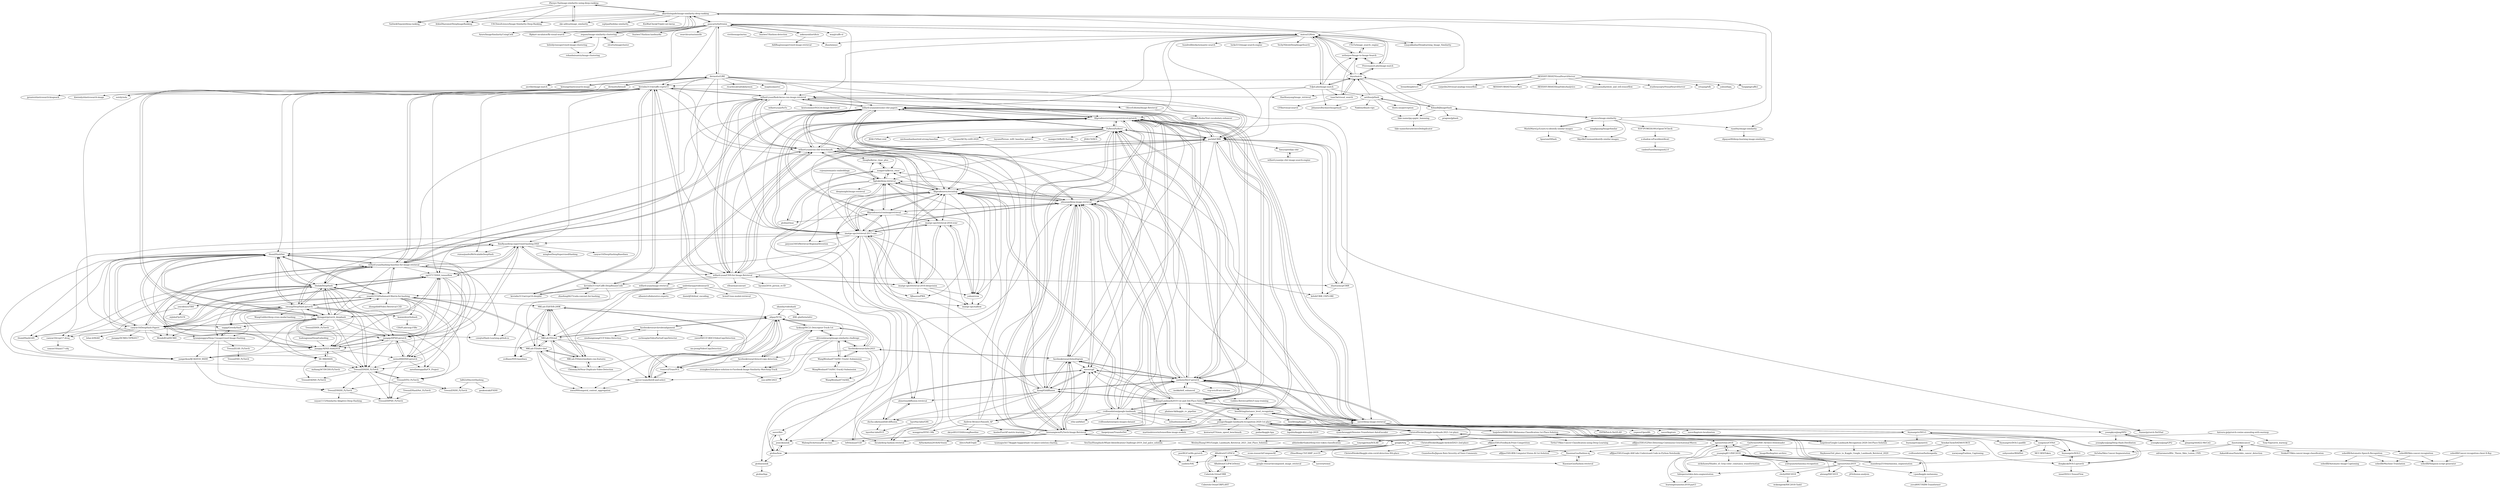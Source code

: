 digraph G {
"Zhenye-Na/image-similarity-using-deep-ranking" -> "SathwikTejaswi/deep-ranking"
"Zhenye-Na/image-similarity-using-deep-ranking" -> "ArkinDharawat/DeepImageRanking"
"Zhenye-Na/image-similarity-using-deep-ranking" -> "akarshzingade/image-similarity-deep-ranking"
"Zhenye-Na/image-similarity-using-deep-ranking" -> "USCDataScience/Image-Similarity-Deep-Ranking"
"Zhenye-Na/image-similarity-using-deep-ranking" -> "oke-aditya/image_similarity"
"akarshzingade/image-similarity-deep-ranking" -> "Zhenye-Na/image-similarity-using-deep-ranking"
"akarshzingade/image-similarity-deep-ranking" -> "zegami/image-similarity-clustering"
"akarshzingade/image-similarity-deep-ranking" -> "paucarre/tiefvision"
"akarshzingade/image-similarity-deep-ranking" -> "USCDataScience/Image-Similarity-Deep-Ranking"
"akarshzingade/image-similarity-deep-ranking" -> "ryanfwy/image-similarity"
"akarshzingade/image-similarity-deep-ranking" -> "Azure/ImageSimilarityUsingCntk"
"akarshzingade/image-similarity-deep-ranking" -> "oke-aditya/image_similarity"
"akarshzingade/image-similarity-deep-ranking" -> "vinayakkailas/Deeplearning_Image_Similarity"
"akarshzingade/image-similarity-deep-ranking" -> "sujitpal/holiday-similarity" ["e"=1]
"akarshzingade/image-similarity-deep-ranking" -> "ArkinDharawat/DeepImageRanking"
"akarshzingade/image-similarity-deep-ranking" -> "SathwikTejaswi/deep-ranking"
"akarshzingade/image-similarity-deep-ranking" -> "flipkart-incubator/fk-visual-search"
"akarshzingade/image-similarity-deep-ranking" -> "KinWaiCheuk/Triplet-net-keras" ["e"=1]
"willard-yuan/awesome-cbir-papers" -> "filipradenovic/cnnimageretrieval-pytorch"
"willard-yuan/awesome-cbir-papers" -> "PyRetri/PyRetri"
"willard-yuan/awesome-cbir-papers" -> "pochih/CBIR"
"willard-yuan/awesome-cbir-papers" -> "willard-yuan/flask-keras-cnn-image-retrieval"
"willard-yuan/awesome-cbir-papers" -> "willard-yuan/cnn-cbir-benchmark"
"willard-yuan/awesome-cbir-papers" -> "willard-yuan/hashing-baseline-for-image-retrieval"
"willard-yuan/awesome-cbir-papers" -> "nashory/DeLF-pytorch"
"willard-yuan/awesome-cbir-papers" -> "willard-yuan/CNN-for-Image-Retrieval"
"willard-yuan/awesome-cbir-papers" -> "almazan/deep-image-retrieval"
"willard-yuan/awesome-cbir-papers" -> "filipradenovic/revisitop"
"willard-yuan/awesome-cbir-papers" -> "naver/deep-image-retrieval"
"willard-yuan/awesome-cbir-papers" -> "imatge-upc/retrieval-2017-cam"
"willard-yuan/awesome-cbir-papers" -> "facebookresearch/multigrain"
"willard-yuan/awesome-cbir-papers" -> "leeesangwon/PyTorch-Image-Retrieval"
"willard-yuan/awesome-cbir-papers" -> "thulab/DeepHash"
"cvdfoundation/google-landmark" -> "lyakaap/Landmark2019-1st-and-3rd-Place-Solution"
"cvdfoundation/google-landmark" -> "filipradenovic/revisitop"
"cvdfoundation/google-landmark" -> "filipradenovic/cnnimageretrieval-pytorch"
"cvdfoundation/google-landmark" -> "nashory/DeLF-pytorch"
"cvdfoundation/google-landmark" -> "almazan/deep-image-retrieval"
"cvdfoundation/google-landmark" -> "Andrew-Brown1/Smooth_AP"
"cvdfoundation/google-landmark" -> "naver/deep-image-retrieval"
"cvdfoundation/google-landmark" -> "psinger/kaggle-landmark-recognition-2020-1st-place"
"cvdfoundation/google-landmark" -> "cvdfoundation/open-images-dataset" ["e"=1]
"cvdfoundation/google-landmark" -> "ChristofHenkel/kaggle-landmark-2021-1st-place"
"cvdfoundation/google-landmark" -> "ducha-aiki/manifold-diffusion"
"cvdfoundation/google-landmark" -> "willard-yuan/awesome-cbir-papers"
"cvdfoundation/google-landmark" -> "ethz-asl/hfnet" ["e"=1]
"cvdfoundation/google-landmark" -> "figitaki/deep-retrieval"
"cvdfoundation/google-landmark" -> "mihaidusmanu/d2-net" ["e"=1]
"willard-yuan/hashing-baseline-for-image-retrieval" -> "willard-yuan/CNN-for-Image-Retrieval"
"willard-yuan/hashing-baseline-for-image-retrieval" -> "kevinlin311tw/caffe-cvprw15"
"willard-yuan/hashing-baseline-for-image-retrieval" -> "thulab/DeepHash"
"willard-yuan/hashing-baseline-for-image-retrieval" -> "thuml/HashNet"
"willard-yuan/hashing-baseline-for-image-retrieval" -> "willard-yuan/awesome-cbir-papers"
"willard-yuan/hashing-baseline-for-image-retrieval" -> "yuanli2333/Hadamard-Matrix-for-hashing"
"willard-yuan/hashing-baseline-for-image-retrieval" -> "swuxyj/DeepHash-pytorch"
"willard-yuan/hashing-baseline-for-image-retrieval" -> "caoyue10/DeepHash-Papers"
"willard-yuan/hashing-baseline-for-image-retrieval" -> "willard-yuan/cnn-cbir-benchmark"
"willard-yuan/hashing-baseline-for-image-retrieval" -> "lhmRyan/deep-supervised-hashing-DSH"
"willard-yuan/hashing-baseline-for-image-retrieval" -> "jiangqy/DPSH-pytorch"
"willard-yuan/hashing-baseline-for-image-retrieval" -> "jiangqy/ADSH-AAAI2018"
"willard-yuan/hashing-baseline-for-image-retrieval" -> "czxxjtu/Hash-Learning.github.io"
"willard-yuan/hashing-baseline-for-image-retrieval" -> "flyingpot/pytorch_deephash"
"willard-yuan/hashing-baseline-for-image-retrieval" -> "yg33717/DSH_tensorflow"
"pochih/CBIR" -> "willard-yuan/awesome-cbir-papers"
"pochih/CBIR" -> "zhaotaomcp/CBIR"
"pochih/CBIR" -> "filipradenovic/cnnimageretrieval-pytorch"
"pochih/CBIR" -> "willard-yuan/flask-keras-cnn-image-retrieval"
"pochih/CBIR" -> "PyRetri/PyRetri"
"pochih/CBIR" -> "willard-yuan/cnn-cbir-benchmark"
"pochih/CBIR" -> "leeesangwon/PyTorch-Image-Retrieval"
"pochih/CBIR" -> "willard-yuan/CNN-for-Image-Retrieval"
"pochih/CBIR" -> "nashory/DeLF-pytorch"
"pochih/CBIR" -> "naver/deep-image-retrieval"
"pochih/CBIR" -> "figitaki/deep-retrieval"
"pochih/CBIR" -> "filipradenovic/revisitop"
"pochih/CBIR" -> "fancyspeed/py-cbir"
"pochih/CBIR" -> "ihciah/deep-fashion-retrieval" ["e"=1]
"pochih/CBIR" -> "keloli/CBIR_EXPLORE"
"XiaoxiaoGuo/fashion-iq" -> "XiaoxiaoGuo/fashion-retrieval"
"XiaoxiaoGuo/fashion-iq" -> "yanbeic/VAL"
"XiaoxiaoGuo/fashion-retrieval" -> "XiaoxiaoGuo/fashion-iq"
"willard-yuan/flask-keras-cnn-image-retrieval" -> "willard-yuan/CNN-for-Image-Retrieval"
"willard-yuan/flask-keras-cnn-image-retrieval" -> "willard-yuan/awesome-cbir-papers"
"willard-yuan/flask-keras-cnn-image-retrieval" -> "filipradenovic/cnnimageretrieval-pytorch"
"willard-yuan/flask-keras-cnn-image-retrieval" -> "willard-yuan/cnn-cbir-benchmark"
"willard-yuan/flask-keras-cnn-image-retrieval" -> "willard-yuan/SoTu"
"willard-yuan/flask-keras-cnn-image-retrieval" -> "pochih/CBIR"
"willard-yuan/flask-keras-cnn-image-retrieval" -> "zhaotaomcp/CBIR"
"willard-yuan/flask-keras-cnn-image-retrieval" -> "imatge-upc/retrieval-2017-cam"
"willard-yuan/flask-keras-cnn-image-retrieval" -> "willard-yuan/hashing-baseline-for-image-retrieval"
"willard-yuan/flask-keras-cnn-image-retrieval" -> "imatge-upc/retrieval-2016-deepvision"
"willard-yuan/flask-keras-cnn-image-retrieval" -> "kentsommer/VGG16-Image-Retrieval"
"willard-yuan/flask-keras-cnn-image-retrieval" -> "ihciah/deep-fashion-retrieval" ["e"=1]
"willard-yuan/flask-keras-cnn-image-retrieval" -> "kevinlin311tw/caffe-cvprw15"
"willard-yuan/flask-keras-cnn-image-retrieval" -> "yg33717/DSH_tensorflow"
"willard-yuan/flask-keras-cnn-image-retrieval" -> "OliverEdholm/Image-Retrieval"
"dermotte/LIRE" -> "dermotte/liresolr"
"dermotte/LIRE" -> "kzwang/elasticsearch-image"
"dermotte/LIRE" -> "willard-yuan/CNN-for-Image-Retrieval"
"dermotte/LIRE" -> "willard-yuan/awesome-cbir-papers"
"dermotte/LIRE" -> "paucarre/tiefvision"
"dermotte/LIRE" -> "ricardocabral/iskdaemon"
"dermotte/LIRE" -> "ascribe/image-match" ["e"=1]
"dermotte/LIRE" -> "soruly/sola" ["e"=1]
"dermotte/LIRE" -> "willard-yuan/cnn-cbir-benchmark"
"dermotte/LIRE" -> "filipradenovic/cnnimageretrieval-pytorch"
"dermotte/LIRE" -> "magwyz/pastec"
"dermotte/LIRE" -> "willard-yuan/flask-keras-cnn-image-retrieval"
"dermotte/LIRE" -> "pochih/CBIR"
"dermotte/LIRE" -> "kevinlin311tw/caffe-cvprw15"
"dermotte/LIRE" -> "imatge-upc/retrieval-2017-cam"
"dermotte/liresolr" -> "dermotte/LIRE"
"dermotte/liresolr" -> "soruly/sola" ["e"=1]
"kzwang/elasticsearch-image" -> "dermotte/LIRE"
"kzwang/elasticsearch-image" -> "kiwionly/elasticsearch-image"
"kzwang/elasticsearch-image" -> "jprante/elasticsearch-knapsack" ["e"=1]
"cvjena/semantic-embeddings" -> "imatge-upc/retrieval-2017-cam"
"cvjena/semantic-embeddings" -> "figitaki/deep-retrieval"
"lyakaap/Landmark2019-1st-and-3rd-Place-Solution" -> "cvdfoundation/google-landmark"
"lyakaap/Landmark2019-1st-and-3rd-Place-Solution" -> "almazan/deep-image-retrieval"
"lyakaap/Landmark2019-1st-and-3rd-Place-Solution" -> "nashory/DeLF-pytorch"
"lyakaap/Landmark2019-1st-and-3rd-Place-Solution" -> "psinger/kaggle-landmark-recognition-2020-1st-place"
"lyakaap/Landmark2019-1st-and-3rd-Place-Solution" -> "haqishen/Google-Landmark-Recognition-2020-3rd-Place-Solution"
"lyakaap/Landmark2019-1st-and-3rd-Place-Solution" -> "filipradenovic/cnnimageretrieval-pytorch"
"lyakaap/Landmark2019-1st-and-3rd-Place-Solution" -> "fyang93/diffusion"
"lyakaap/Landmark2019-1st-and-3rd-Place-Solution" -> "phalanx-hk/kaggle_cv_pipeline" ["e"=1]
"lyakaap/Landmark2019-1st-and-3rd-Place-Solution" -> "filipradenovic/revisitop"
"lyakaap/Landmark2019-1st-and-3rd-Place-Solution" -> "PyRetri/PyRetri"
"lyakaap/Landmark2019-1st-and-3rd-Place-Solution" -> "leeesangwon/PyTorch-Image-Retrieval"
"lyakaap/Landmark2019-1st-and-3rd-Place-Solution" -> "ChristofHenkel/kaggle-landmark-2021-1st-place"
"lyakaap/Landmark2019-1st-and-3rd-Place-Solution" -> "facebookresearch/multigrain"
"lyakaap/Landmark2019-1st-and-3rd-Place-Solution" -> "bestfitting/instance_level_recognition"
"lyakaap/Landmark2019-1st-and-3rd-Place-Solution" -> "naver/cgd"
"CVxTz/image_search_engine" -> "sethuiyer/Image-to-Image-Search"
"akamhy/videohash" -> "4ML-platform/ndvr"
"akamhy/videohash" -> "alipay/VCSL"
"jiangqy/ADSH-AAAI2018" -> "IIE-MR/DIHN"
"jiangqy/ADSH-AAAI2018" -> "yangerkun/IJCAI2018_SSDH"
"jiangqy/ADSH-AAAI2018" -> "weixu000/DSH-pytorch"
"jiangqy/ADSH-AAAI2018" -> "jiangqy/DPSH-pytorch"
"jiangqy/ADSH-AAAI2018" -> "thuml/HashNet"
"jiangqy/ADSH-AAAI2018" -> "TreezzZ/DSDH_PyTorch"
"jiangqy/ADSH-AAAI2018" -> "yg33717/DSH_tensorflow"
"swuxyj/DeepHash-pytorch" -> "yuanli2333/Hadamard-Matrix-for-hashing"
"swuxyj/DeepHash-pytorch" -> "thulab/DeepHash"
"swuxyj/DeepHash-pytorch" -> "thuml/HashNet"
"swuxyj/DeepHash-pytorch" -> "liyunqianggyn/Deep-Unsupervised-Image-Hashing"
"swuxyj/DeepHash-pytorch" -> "TreezzZ/DSDH_PyTorch"
"swuxyj/DeepHash-pytorch" -> "TreezzZ/ITQ_PyTorch"
"swuxyj/DeepHash-pytorch" -> "WendellGul/DCMH" ["e"=1]
"swuxyj/DeepHash-pytorch" -> "IIE-MR/DIHN"
"swuxyj/DeepHash-pytorch" -> "jiangqy/ADSH-AAAI2018"
"swuxyj/DeepHash-pytorch" -> "ssppp/GreedyHash"
"swuxyj/DeepHash-pytorch" -> "WangGodder/deep-cross-modal-hashing" ["e"=1]
"swuxyj/DeepHash-pytorch" -> "jiangqy/DPSH-pytorch"
"swuxyj/DeepHash-pytorch" -> "kamwoh/orthohash"
"swuxyj/DeepHash-pytorch" -> "willard-yuan/hashing-baseline-for-image-retrieval"
"swuxyj/DeepHash-pytorch" -> "flyingpot/pytorch_deephash"
"weixu000/DSH-pytorch" -> "jiangqy/DPSH-pytorch"
"weixu000/DSH-pytorch" -> "aarathimuppalla/CV_Project"
"weixu000/DSH-pytorch" -> "TreezzZ/DPSH_PyTorch"
"weixu000/DSH-pytorch" -> "TreezzZ/DSDH_PyTorch"
"youngkyunJang/GPQ" -> "youngkyunJang/SPQ"
"youngkyunJang/SPQ" -> "gimpong/AAAI22-MeCoQ"
"youngkyunJang/SPQ" -> "youngkyunJang/GPQ"
"youngkyunJang/SPQ" -> "youngkyunJang/Deep-Hash-Distillation"
"andrefaraujo/videosearch" -> "MKLab-ITI/ndvr-dml"
"andrefaraujo/videosearch" -> "MKLab-ITI/visil"
"andrefaraujo/videosearch" -> "MKLab-ITI/intermediate-cnn-features"
"andrefaraujo/videosearch" -> "yuanli2333/Hadamard-Matrix-for-hashing"
"andrefaraujo/videosearch" -> "Chinmay26/Near-Duplicate-Video-Detection"
"andrefaraujo/videosearch" -> "danieljf24/dual_encoding" ["e"=1]
"andrefaraujo/videosearch" -> "bcmi/Cross-modal-retrieval"
"andrefaraujo/videosearch" -> "albanie/collaborative-experts" ["e"=1]
"KilianB/JImageHash" -> "fake-name/pg-spgist_hamming"
"KilianB/JImageHash" -> "aetilius/pHash"
"KilianB/JImageHash" -> "nivance/image-similarity"
"KilianB/JImageHash" -> "pragone/jphash"
"KilianB/JImageHash" -> "dsys/match"
"oke-aditya/image_similarity" -> "Zhenye-Na/image-similarity-using-deep-ranking"
"ProvenanceLabs/image-match" -> "dsys/match"
"ProvenanceLabs/image-match" -> "sethuiyer/Image-to-Image-Search"
"ProvenanceLabs/image-match" -> "matsui528/sis"
"ChristofHenkel/kaggle-birdclef2021-2nd-place" -> "ChristofHenkel/kaggle-siim-covid-detection-9th-place"
"EdjoLabs/image-match" -> "dsys/match"
"EdjoLabs/image-match" -> "matsui528/sis"
"EdjoLabs/image-match" -> "sethuiyer/Image-to-Image-Search"
"EdjoLabs/image-match" -> "pochih/CBIR"
"EdjoLabs/image-match" -> "tuan3w/visual_search"
"EdjoLabs/image-match" -> "JohannesBuchner/imagehash" ["e"=1]
"EdjoLabs/image-match" -> "willard-yuan/flask-keras-cnn-image-retrieval"
"EdjoLabs/image-match" -> "aetilius/pHash"
"sethuiyer/Image-to-Image-Search" -> "matsui528/sis"
"sethuiyer/Image-to-Image-Search" -> "CVxTz/image_search_engine"
"sethuiyer/Image-to-Image-Search" -> "ProvenanceLabs/image-match"
"tuan3w/visual_search" -> "GYXie/visual-search"
"tuan3w/visual_search" -> "sethuiyer/Image-to-Image-Search"
"tuan3w/visual_search" -> "dsys/match"
"chvlyl/ISIC2018" -> "wukongeek/ISIC2018-Task1"
"zhaotaomcp/CBIR" -> "pochih/CBIR"
"zhaotaomcp/CBIR" -> "keloli/CBIR_EXPLORE"
"psinger/kaggle-landmark-recognition-2020-1st-place" -> "haqishen/Google-Landmark-Recognition-2020-3rd-Place-Solution"
"psinger/kaggle-landmark-recognition-2020-1st-place" -> "bestfitting/instance_level_recognition"
"psinger/kaggle-landmark-recognition-2020-1st-place" -> "ChristofHenkel/kaggle-landmark-2021-1st-place"
"psinger/kaggle-landmark-recognition-2020-1st-place" -> "lyakaap/Landmark2019-1st-and-3rd-Place-Solution"
"psinger/kaggle-landmark-recognition-2020-1st-place" -> "pudae/kaggle-hpa" ["e"=1]
"psinger/kaggle-landmark-recognition-2020-1st-place" -> "lopuhin/kaggle-kuzushiji-2019" ["e"=1]
"psinger/kaggle-landmark-recognition-2020-1st-place" -> "ryancheunggit/Denoise-Transformer-AutoEncoder" ["e"=1]
"psinger/kaggle-landmark-recognition-2020-1st-place" -> "liaopeiyuan/TransferDet" ["e"=1]
"psinger/kaggle-landmark-recognition-2020-1st-place" -> "martinsbruveris/tensorflow-image-models" ["e"=1]
"psinger/kaggle-landmark-recognition-2020-1st-place" -> "kentaroy47/timm_speed_benchmark" ["e"=1]
"psinger/kaggle-landmark-recognition-2020-1st-place" -> "haqishen/SIIM-ISIC-Melanoma-Classification-1st-Place-Solution"
"filipradenovic/cnnimageretrieval-pytorch" -> "willard-yuan/awesome-cbir-papers"
"filipradenovic/cnnimageretrieval-pytorch" -> "PyRetri/PyRetri"
"filipradenovic/cnnimageretrieval-pytorch" -> "naver/deep-image-retrieval"
"filipradenovic/cnnimageretrieval-pytorch" -> "nashory/DeLF-pytorch"
"filipradenovic/cnnimageretrieval-pytorch" -> "almazan/deep-image-retrieval"
"filipradenovic/cnnimageretrieval-pytorch" -> "filipradenovic/revisitop"
"filipradenovic/cnnimageretrieval-pytorch" -> "willard-yuan/flask-keras-cnn-image-retrieval"
"filipradenovic/cnnimageretrieval-pytorch" -> "pochih/CBIR"
"filipradenovic/cnnimageretrieval-pytorch" -> "leeesangwon/PyTorch-Image-Retrieval"
"filipradenovic/cnnimageretrieval-pytorch" -> "filipradenovic/cnnimageretrieval"
"filipradenovic/cnnimageretrieval-pytorch" -> "lyakaap/Landmark2019-1st-and-3rd-Place-Solution"
"filipradenovic/cnnimageretrieval-pytorch" -> "Nanne/pytorch-NetVlad" ["e"=1]
"filipradenovic/cnnimageretrieval-pytorch" -> "imatge-upc/retrieval-2017-cam"
"filipradenovic/cnnimageretrieval-pytorch" -> "willard-yuan/cnn-cbir-benchmark"
"filipradenovic/cnnimageretrieval-pytorch" -> "cvdfoundation/google-landmark"
"naver/deep-image-retrieval" -> "filipradenovic/cnnimageretrieval-pytorch"
"naver/deep-image-retrieval" -> "QVPR/Patch-NetVLAD" ["e"=1]
"naver/deep-image-retrieval" -> "nashory/DeLF-pytorch"
"naver/deep-image-retrieval" -> "PyRetri/PyRetri"
"naver/deep-image-retrieval" -> "yxgeee/OpenIBL" ["e"=1]
"naver/deep-image-retrieval" -> "naver/kapture" ["e"=1]
"naver/deep-image-retrieval" -> "naver/cgd"
"naver/deep-image-retrieval" -> "Nanne/pytorch-NetVlad" ["e"=1]
"naver/deep-image-retrieval" -> "naver/kapture-localization" ["e"=1]
"naver/deep-image-retrieval" -> "willard-yuan/awesome-cbir-papers"
"naver/deep-image-retrieval" -> "filipradenovic/revisitop"
"naver/deep-image-retrieval" -> "leeesangwon/PyTorch-Image-Retrieval"
"naver/deep-image-retrieval" -> "feymanpriv/DELG"
"naver/deep-image-retrieval" -> "youngkyunJang/SPQ"
"naver/deep-image-retrieval" -> "tonyngjichun/SOLAR"
"OliverEdholm/Image-Retrieval" -> "OliverEdholm/Text-vocabulary-enhancer"
"almazan/deep-image-retrieval" -> "filipradenovic/cnnimageretrieval-pytorch"
"almazan/deep-image-retrieval" -> "naver/cgd"
"almazan/deep-image-retrieval" -> "filipradenovic/revisitop"
"almazan/deep-image-retrieval" -> "nashory/DeLF-pytorch"
"almazan/deep-image-retrieval" -> "leeesangwon/PyTorch-Image-Retrieval"
"almazan/deep-image-retrieval" -> "MalongTech/research-ms-loss" ["e"=1]
"almazan/deep-image-retrieval" -> "filipradenovic/cnnimageretrieval"
"almazan/deep-image-retrieval" -> "lyakaap/Landmark2019-1st-and-3rd-Place-Solution"
"almazan/deep-image-retrieval" -> "fyang93/diffusion"
"almazan/deep-image-retrieval" -> "noagarcia/keras_rmac"
"almazan/deep-image-retrieval" -> "facebookresearch/multigrain"
"almazan/deep-image-retrieval" -> "figitaki/deep-retrieval"
"almazan/deep-image-retrieval" -> "imatge-upc/retrieval-2017-cam"
"almazan/deep-image-retrieval" -> "willard-yuan/awesome-cbir-papers"
"almazan/deep-image-retrieval" -> "PyRetri/PyRetri"
"ankonzoid/artificio" -> "paucarre/tiefvision"
"ankonzoid/artificio" -> "AdilBaaj/unsupervised-image-retrieval"
"fyang93/diffusion" -> "ahmetius/diffusion-retrieval"
"fyang93/diffusion" -> "naver/cgd"
"fyang93/diffusion" -> "almazan/deep-image-retrieval"
"fyang93/diffusion" -> "ducha-aiki/manifold-diffusion"
"fyang93/diffusion" -> "facebookresearch/multigrain"
"fyang93/diffusion" -> "nashory/DeLF-pytorch"
"fyang93/diffusion" -> "lyakaap/Landmark2019-1st-and-3rd-Place-Solution"
"fyang93/diffusion" -> "jenicek/asmk"
"fyang93/diffusion" -> "filipradenovic/cnnimageretrieval-pytorch"
"fyang93/diffusion" -> "filipradenovic/revisitop"
"insikk/delf_enhanced" -> "nashory/DeLF-pytorch"
"insikk/delf_enhanced" -> "Golden-Retrieval/DeLF-easy-training"
"leeesangwon/PyTorch-Image-Retrieval" -> "almazan/deep-image-retrieval"
"leeesangwon/PyTorch-Image-Retrieval" -> "nashory/DeLF-pytorch"
"leeesangwon/PyTorch-Image-Retrieval" -> "naver/cgd"
"leeesangwon/PyTorch-Image-Retrieval" -> "filipradenovic/cnnimageretrieval-pytorch"
"leeesangwon/PyTorch-Image-Retrieval" -> "facebookresearch/multigrain"
"leeesangwon/PyTorch-Image-Retrieval" -> "PyRetri/PyRetri"
"leeesangwon/PyTorch-Image-Retrieval" -> "imatge-upc/retrieval-2017-cam"
"leeesangwon/PyTorch-Image-Retrieval" -> "MalongTech/research-ms-loss" ["e"=1]
"leeesangwon/PyTorch-Image-Retrieval" -> "ihciah/deep-fashion-retrieval" ["e"=1]
"leeesangwon/PyTorch-Image-Retrieval" -> "google/tirg"
"leeesangwon/PyTorch-Image-Retrieval" -> "AiHackathon2018/AI-Vision"
"leeesangwon/PyTorch-Image-Retrieval" -> "leftthomas/CGD"
"leeesangwon/PyTorch-Image-Retrieval" -> "idstcv/SoftTriple" ["e"=1]
"leeesangwon/PyTorch-Image-Retrieval" -> "pochih/CBIR"
"leeesangwon/PyTorch-Image-Retrieval" -> "naver/deep-image-retrieval"
"matsui528/sis" -> "sethuiyer/Image-to-Image-Search"
"matsui528/sis" -> "EdjoLabs/image-match"
"matsui528/sis" -> "paucarre/tiefvision"
"matsui528/sis" -> "willard-yuan/flask-keras-cnn-image-retrieval"
"matsui528/sis" -> "pochih/CBIR"
"matsui528/sis" -> "dsys/match"
"matsui528/sis" -> "hundredblocks/semantic-search"
"matsui528/sis" -> "filipradenovic/cnnimageretrieval-pytorch"
"matsui528/sis" -> "ProvenanceLabs/image-match"
"matsui528/sis" -> "dlau/mineye"
"matsui528/sis" -> "CVxTz/image_search_engine"
"matsui528/sis" -> "lucko515/image-search-engine"
"matsui528/sis" -> "willard-yuan/awesome-cbir-papers"
"matsui528/sis" -> "TechyNilesh/DeepImageSearch"
"matsui528/sis" -> "vinayakkailas/Deeplearning_Image_Similarity"
"nashory/DeLF-pytorch" -> "feymanpriv/DELG"
"nashory/DeLF-pytorch" -> "filipradenovic/cnnimageretrieval-pytorch"
"nashory/DeLF-pytorch" -> "insikk/delf_enhanced"
"nashory/DeLF-pytorch" -> "almazan/deep-image-retrieval"
"nashory/DeLF-pytorch" -> "leeesangwon/PyTorch-Image-Retrieval"
"nashory/DeLF-pytorch" -> "naver/cgd"
"nashory/DeLF-pytorch" -> "facebookresearch/multigrain"
"nashory/DeLF-pytorch" -> "lyakaap/Landmark2019-1st-and-3rd-Place-Solution"
"nashory/DeLF-pytorch" -> "PyRetri/PyRetri"
"nashory/DeLF-pytorch" -> "willard-yuan/awesome-cbir-papers"
"nashory/DeLF-pytorch" -> "naver/deep-image-retrieval"
"nashory/DeLF-pytorch" -> "mihaidusmanu/d2-net" ["e"=1]
"nashory/DeLF-pytorch" -> "vcg-uvic/lf-net-release" ["e"=1]
"nashory/DeLF-pytorch" -> "filipradenovic/revisitop"
"nashory/DeLF-pytorch" -> "fyang93/diffusion"
"naver/cgd" -> "leftthomas/CGD"
"naver/cgd" -> "fyang93/diffusion"
"naver/cgd" -> "almazan/deep-image-retrieval"
"naver/cgd" -> "nashory/DeLF-pytorch"
"naver/cgd" -> "leeesangwon/PyTorch-Image-Retrieval"
"thulab/DeepHash" -> "caoyue10/DeepHash-Papers"
"thulab/DeepHash" -> "thuml/HashNet"
"thulab/DeepHash" -> "swuxyj/DeepHash-pytorch"
"thulab/DeepHash" -> "jiangqy/ADSH-AAAI2018"
"thulab/DeepHash" -> "flyingpot/pytorch_deephash"
"thulab/DeepHash" -> "yg33717/DSH_tensorflow"
"thulab/DeepHash" -> "weixu000/DSH-pytorch"
"thulab/DeepHash" -> "willard-yuan/hashing-baseline-for-image-retrieval"
"thulab/DeepHash" -> "yuanli2333/Hadamard-Matrix-for-hashing"
"thulab/DeepHash" -> "WendellGul/DCMH" ["e"=1]
"thulab/DeepHash" -> "jiangqy/DPSH-pytorch"
"thulab/DeepHash" -> "TreezzZ/DSDH_PyTorch"
"thulab/DeepHash" -> "thuml/HashGAN"
"thulab/DeepHash" -> "ymcidence/TBH"
"thulab/DeepHash" -> "caoyue10/cvpr17-dvsq"
"SOFTPOWER1991/OpenCVCheck" -> "x-shadow-x/FaceIdentificati"
"PyRetri/PyRetri" -> "filipradenovic/cnnimageretrieval-pytorch"
"PyRetri/PyRetri" -> "willard-yuan/awesome-cbir-papers"
"PyRetri/PyRetri" -> "JDAI-CV/fast-reid" ["e"=1]
"PyRetri/PyRetri" -> "nashory/DeLF-pytorch"
"PyRetri/PyRetri" -> "michuanhaohao/reid-strong-baseline" ["e"=1]
"PyRetri/PyRetri" -> "naver/deep-image-retrieval"
"PyRetri/PyRetri" -> "pochih/CBIR"
"PyRetri/PyRetri" -> "almazan/deep-image-retrieval"
"PyRetri/PyRetri" -> "leeesangwon/PyTorch-Image-Retrieval"
"PyRetri/PyRetri" -> "layumi/AICIty-reID-2020" ["e"=1]
"PyRetri/PyRetri" -> "layumi/Person_reID_baseline_pytorch" ["e"=1]
"PyRetri/PyRetri" -> "lyakaap/Landmark2019-1st-and-3rd-Place-Solution"
"PyRetri/PyRetri" -> "mangye16/ReID-Survey" ["e"=1]
"PyRetri/PyRetri" -> "fyang93/diffusion"
"PyRetri/PyRetri" -> "JDAI-CV/DCL" ["e"=1]
"kevinlin311tw/caffe-cvprw15" -> "kevinlin311tw/Caffe-DeepBinaryCode"
"kevinlin311tw/caffe-cvprw15" -> "willard-yuan/CNN-for-Image-Retrieval"
"kevinlin311tw/caffe-cvprw15" -> "kevinlin311tw/cvpr16-deepbit"
"kevinlin311tw/caffe-cvprw15" -> "willard-yuan/hashing-baseline-for-image-retrieval"
"kevinlin311tw/caffe-cvprw15" -> "lhmRyan/deep-supervised-hashing-DSH"
"kevinlin311tw/caffe-cvprw15" -> "flyingpot/pytorch_deephash"
"kevinlin311tw/caffe-cvprw15" -> "yg33717/DSH_tensorflow"
"kevinlin311tw/caffe-cvprw15" -> "thuml/HashNet"
"kevinlin311tw/caffe-cvprw15" -> "thulab/DeepHash"
"kevinlin311tw/caffe-cvprw15" -> "imatge-upc/retrieval-2016-deepvision"
"kevinlin311tw/caffe-cvprw15" -> "willard-yuan/cnn-cbir-benchmark"
"kevinlin311tw/caffe-cvprw15" -> "HanXiaoyang/image_retrieval"
"kevinlin311tw/caffe-cvprw15" -> "caoyue10/DeepHash-Papers"
"kevinlin311tw/caffe-cvprw15" -> "ruixuejianfei/BitScalableDeepHash"
"kevinlin311tw/caffe-cvprw15" -> "willard-yuan/flask-keras-cnn-image-retrieval"
"lhmRyan/deep-supervised-hashing-DSH" -> "yg33717/DSH_tensorflow"
"lhmRyan/deep-supervised-hashing-DSH" -> "caoyue10/DeepHashingBaselines"
"lhmRyan/deep-supervised-hashing-DSH" -> "kevinlin311tw/Caffe-DeepBinaryCode"
"lhmRyan/deep-supervised-hashing-DSH" -> "ruixuejianfei/BitScalableDeepHash"
"lhmRyan/deep-supervised-hashing-DSH" -> "jiangqy/ADSH-AAAI2018"
"lhmRyan/deep-supervised-hashing-DSH" -> "jiangqy/DPSH-pytorch"
"lhmRyan/deep-supervised-hashing-DSH" -> "thuml/HashNet"
"lhmRyan/deep-supervised-hashing-DSH" -> "mingloo/DeepSupervisedHashing"
"zegami/image-similarity-clustering" -> "elcorto/imagecluster"
"zegami/image-similarity-clustering" -> "beleidy/unsupervised-image-clustering"
"zegami/image-similarity-clustering" -> "akarshzingade/image-similarity-deep-ranking"
"zegami/image-similarity-clustering" -> "rohanbaisantry/image-clustering"
"ABaldrati/CLIP4Cir" -> "ABaldrati/CLIP4CirDemo"
"ABaldrati/CLIP4Cir" -> "Cuberick-Orion/CIRR"
"ABaldrati/CLIP4Cir" -> "google-research/composed_image_retrieval"
"ABaldrati/CLIP4Cir" -> "naver/artemis"
"lyakaap/ISC21-Descriptor-Track-1st" -> "alipay/VCSL"
"lyakaap/ISC21-Descriptor-Track-1st" -> "seungkee/2nd-place-solution-to-Facebook-Image-Similarity-Matching-Track"
"lyakaap/ISC21-Descriptor-Track-1st" -> "facebookresearch/sscd-copy-detection"
"lyakaap/ISC21-Descriptor-Track-1st" -> "drivendataorg/image-similarity-challenge"
"lyakaap/ISC21-Descriptor-Track-1st" -> "facebookresearch/isc2021"
"lyakaap/ISC21-Descriptor-Track-1st" -> "transvcl/TransVCL"
"willard-yuan/CNN-for-Image-Retrieval" -> "willard-yuan/flask-keras-cnn-image-retrieval"
"willard-yuan/CNN-for-Image-Retrieval" -> "willard-yuan/hashing-baseline-for-image-retrieval"
"willard-yuan/CNN-for-Image-Retrieval" -> "kevinlin311tw/caffe-cvprw15"
"willard-yuan/CNN-for-Image-Retrieval" -> "willard-yuan/awesome-cbir-papers"
"willard-yuan/CNN-for-Image-Retrieval" -> "willard-yuan/cnn-cbir-benchmark"
"willard-yuan/CNN-for-Image-Retrieval" -> "imatge-upc/retrieval-2016-deepvision"
"willard-yuan/CNN-for-Image-Retrieval" -> "imatge-upc/retrieval-2017-cam"
"willard-yuan/CNN-for-Image-Retrieval" -> "filipradenovic/cnnimageretrieval-pytorch"
"willard-yuan/CNN-for-Image-Retrieval" -> "pochih/CBIR"
"willard-yuan/CNN-for-Image-Retrieval" -> "willard-yuan/image-retrieval"
"willard-yuan/CNN-for-Image-Retrieval" -> "filipradenovic/cnnimageretrieval"
"willard-yuan/CNN-for-Image-Retrieval" -> "vlfeat/matconvnet" ["e"=1]
"willard-yuan/CNN-for-Image-Retrieval" -> "kevinlin311tw/Caffe-DeepBinaryCode"
"willard-yuan/CNN-for-Image-Retrieval" -> "zhaotaomcp/CBIR"
"willard-yuan/CNN-for-Image-Retrieval" -> "layumi/2016_person_re-ID" ["e"=1]
"WangWenhao0716/ISC-Track1-Submission" -> "WangWenhao0716/ISC-Track2-Submission"
"WangWenhao0716/ISC-Track1-Submission" -> "drivendataorg/image-similarity-challenge"
"WangWenhao0716/ISC-Track1-Submission" -> "WangWenhao0716/ASL"
"WangWenhao0716/ISC-Track1-Submission" -> "facebookresearch/isc2021"
"WangWenhao0716/ISC-Track2-Submission" -> "WangWenhao0716/ISC-Track1-Submission"
"WangWenhao0716/ISC-Track2-Submission" -> "WangWenhao0716/ASL"
"MashiMaroLjc/Learn-to-identify-similar-images" -> "hjaurum/DHash"
"MashiMaroLjc/Learn-to-identify-similar-images" -> "SkyeBeFreeman/identify-similar-images"
"MashiMaroLjc/Learn-to-identify-similar-images" -> "nivance/image-similarity"
"AemikaChow/DATASOURCE" -> "XiaoxiaoGuo/fashion-iq"
"AemikaChow/DATASOURCE" -> "cvdfoundation/fashionpedia" ["e"=1]
"AemikaChow/DATASOURCE" -> "xuewyang/Fashion_Captioning"
"AKSHAYUBHAT/VisualSearchServer" -> "HanXiaoyang/image_retrieval"
"AKSHAYUBHAT/VisualSearchServer" -> "kevinlin311tw/caffe-cvprw15"
"AKSHAYUBHAT/VisualSearchServer" -> "carpedm20/visual-analogy-tensorflow" ["e"=1]
"AKSHAYUBHAT/VisualSearchServer" -> "AKSHAYUBHAT/TensorFace"
"AKSHAYUBHAT/VisualSearchServer" -> "AKSHAYUBHAT/DeepVideoAnalytics" ["e"=1]
"AKSHAYUBHAT/VisualSearchServer" -> "jazzsaxmafia/show_and_tell.tensorflow" ["e"=1]
"AKSHAYUBHAT/VisualSearchServer" -> "wuzhenyusjtu/VisualSearchServer"
"AKSHAYUBHAT/VisualSearchServer" -> "ericjang/tdb" ["e"=1]
"AKSHAYUBHAT/VisualSearchServer" -> "beniz/deepdetect" ["e"=1]
"AKSHAYUBHAT/VisualSearchServer" -> "yahoo/lopq" ["e"=1]
"AKSHAYUBHAT/VisualSearchServer" -> "Yangqing/caffe2" ["e"=1]
"dsys/match" -> "EdjoLabs/image-match"
"dsys/match" -> "ProvenanceLabs/image-match"
"dsys/match" -> "sethuiyer/Image-to-Image-Search"
"dsys/match" -> "tuan3w/visual_search"
"dsys/match" -> "matsui528/sis"
"dsys/match" -> "fake-name/pg-spgist_hamming"
"TreezzZ/ITQ_PyTorch" -> "TreezzZ/SSDH_PyTorch"
"TreezzZ/ITQ_PyTorch" -> "TreezzZ/SDH_PyTorch"
"TreezzZ/ITQ_PyTorch" -> "TreezzZ/DSDH_PyTorch"
"TreezzZ/ITQ_PyTorch" -> "TreezzZ/DPSH_PyTorch"
"nivance/image-similarity" -> "SkyeBeFreeman/identify-similar-images"
"nivance/image-similarity" -> "KilianB/JImageHash"
"nivance/image-similarity" -> "ryanfwy/image-similarity"
"nivance/image-similarity" -> "zangliguang/ImageSimilar"
"nivance/image-similarity" -> "MashiMaroLjc/Learn-to-identify-similar-images"
"nivance/image-similarity" -> "SOFTPOWER1991/OpenCVCheck"
"nivance/image-similarity" -> "akarshzingade/image-similarity-deep-ranking"
"i-pan/kaggle-melanoma" -> "haqishen/SIIM-ISIC-Melanoma-Classification-1st-Place-Solution"
"i-pan/kaggle-melanoma" -> "yuval6957/SIIM-Transformer"
"thuml/HashNet" -> "thulab/DeepHash"
"thuml/HashNet" -> "swuxyj/DeepHash-pytorch"
"thuml/HashNet" -> "jiangqy/ADSH-AAAI2018"
"thuml/HashNet" -> "caoyue10/DeepHash-Papers"
"thuml/HashNet" -> "jiangqy/DPSH-pytorch"
"thuml/HashNet" -> "weixu000/DSH-pytorch"
"thuml/HashNet" -> "thuml/HashGAN"
"thuml/HashNet" -> "yangerkun/IJCAI2018_SSDH"
"thuml/HashNet" -> "TreezzZ/DSDH_PyTorch"
"thuml/HashNet" -> "ssppp/GreedyHash"
"thuml/HashNet" -> "yuanli2333/Hadamard-Matrix-for-hashing"
"thuml/HashNet" -> "lhmRyan/deep-supervised-hashing-DSH"
"thuml/HashNet" -> "liyunqianggyn/Deep-Unsupervised-Image-Hashing"
"thuml/HashNet" -> "willard-yuan/hashing-baseline-for-image-retrieval"
"thuml/HashNet" -> "flyingpot/pytorch_deephash"
"ryanfwy/image-similarity" -> "dipayan90/deep-learning-image-similarity"
"x-shadow-x/FaceIdentificati" -> "canlee/FaceDistinguish2.0"
"caoyue10/DeepHash-Papers" -> "thulab/DeepHash"
"caoyue10/DeepHash-Papers" -> "thuml/HashNet"
"caoyue10/DeepHash-Papers" -> "yg33717/DSH_tensorflow"
"caoyue10/DeepHash-Papers" -> "jiangqy/ADSH-AAAI2018"
"caoyue10/DeepHash-Papers" -> "thuml/HashGAN"
"caoyue10/DeepHash-Papers" -> "flyingpot/pytorch_deephash"
"caoyue10/DeepHash-Papers" -> "jiangqy/DCMH-CVPR2017" ["e"=1]
"caoyue10/DeepHash-Papers" -> "lelan-li/SSAH" ["e"=1]
"caoyue10/DeepHash-Papers" -> "WendellGul/DCMH" ["e"=1]
"caoyue10/DeepHash-Papers" -> "jiangqy/DPSH-pytorch"
"caoyue10/DeepHash-Papers" -> "caoyue10/cvpr17-dvsq"
"caoyue10/DeepHash-Papers" -> "lhmRyan/deep-supervised-hashing-DSH"
"caoyue10/DeepHash-Papers" -> "swuxyj/DeepHash-pytorch"
"caoyue10/DeepHash-Papers" -> "willard-yuan/hashing-baseline-for-image-retrieval"
"caoyue10/DeepHash-Papers" -> "czxxjtu/Hash-Learning.github.io"
"caoyue10/cvpr17-dvsq" -> "caoyue10/aaai17-cdq"
"flyingpot/pytorch_deephash" -> "yg33717/DSH_tensorflow"
"flyingpot/pytorch_deephash" -> "jiangqy/DPSH-pytorch"
"flyingpot/pytorch_deephash" -> "TreezzZ/DSDH_PyTorch"
"flyingpot/pytorch_deephash" -> "weixu000/DSH-pytorch"
"flyingpot/pytorch_deephash" -> "jiangqy/ADSH-AAAI2018"
"flyingpot/pytorch_deephash" -> "thulab/DeepHash"
"flyingpot/pytorch_deephash" -> "caoyue10/DeepHash-Papers"
"flyingpot/pytorch_deephash" -> "thuml/HashNet"
"flyingpot/pytorch_deephash" -> "kevinlin311tw/caffe-cvprw15"
"flyingpot/pytorch_deephash" -> "yangerkun/IJCAI2018_SSDH"
"flyingpot/pytorch_deephash" -> "swuxyj/DeepHash-pytorch"
"flyingpot/pytorch_deephash" -> "TreezzZ/DHN_PyTorch"
"flyingpot/pytorch_deephash" -> "IIE-MR/DIHN"
"flyingpot/pytorch_deephash" -> "ssppp/GreedyHash"
"flyingpot/pytorch_deephash" -> "yuanli2333/Hadamard-Matrix-for-hashing"
"yg33717/DSH_tensorflow" -> "flyingpot/pytorch_deephash"
"yg33717/DSH_tensorflow" -> "weixu000/DSH-pytorch"
"yg33717/DSH_tensorflow" -> "lhmRyan/deep-supervised-hashing-DSH"
"yg33717/DSH_tensorflow" -> "jiangqy/ADSH-AAAI2018"
"yg33717/DSH_tensorflow" -> "jiangqy/DPSH-pytorch"
"yg33717/DSH_tensorflow" -> "caoyue10/DeepHash-Papers"
"yg33717/DSH_tensorflow" -> "thulab/DeepHash"
"yg33717/DSH_tensorflow" -> "aarathimuppalla/CV_Project"
"gtolias/rmac" -> "noagarcia/keras_rmac"
"bd622/DiscretHashing" -> "TreezzZ/SDH_PyTorch"
"bd622/DiscretHashing" -> "goukoutaki/FSDH"
"willard-yuan/cnn-cbir-benchmark" -> "figitaki/deep-retrieval"
"willard-yuan/cnn-cbir-benchmark" -> "noagarcia/keras_rmac"
"willard-yuan/cnn-cbir-benchmark" -> "willard-yuan/image-retrieval"
"willard-yuan/cnn-cbir-benchmark" -> "filipradenovic/revisitop"
"willard-yuan/cnn-cbir-benchmark" -> "willard-yuan/awesome-cbir-papers"
"willard-yuan/cnn-cbir-benchmark" -> "keloli/CBIR_EXPLORE"
"willard-yuan/cnn-cbir-benchmark" -> "willard-yuan/flask-keras-cnn-image-retrieval"
"willard-yuan/cnn-cbir-benchmark" -> "yahoo/crow"
"willard-yuan/cnn-cbir-benchmark" -> "naver/cgd"
"willard-yuan/cnn-cbir-benchmark" -> "willard-yuan/CNN-for-Image-Retrieval"
"willard-yuan/cnn-cbir-benchmark" -> "pochih/CBIR"
"willard-yuan/cnn-cbir-benchmark" -> "fmaglia/keras_rmac_plus"
"willard-yuan/cnn-cbir-benchmark" -> "willard-yuan/hashing-baseline-for-image-retrieval"
"willard-yuan/cnn-cbir-benchmark" -> "filipradenovic/cnnimageretrieval-pytorch"
"willard-yuan/cnn-cbir-benchmark" -> "almazan/deep-image-retrieval"
"imatge-upc/retrieval-2017-cam" -> "imatge-upc/salbow"
"imatge-upc/retrieval-2017-cam" -> "filipradenovic/revisitop"
"imatge-upc/retrieval-2017-cam" -> "figitaki/deep-retrieval"
"imatge-upc/retrieval-2017-cam" -> "imatge-upc/retrieval-2016-icmr"
"imatge-upc/retrieval-2017-cam" -> "imatge-upc/retrieval-2016-deepvision"
"imatge-upc/retrieval-2017-cam" -> "filipradenovic/cnnimageretrieval"
"imatge-upc/retrieval-2017-cam" -> "ihciah/deep-fashion-retrieval" ["e"=1]
"imatge-upc/retrieval-2017-cam" -> "jaeyoon1603/Retrieval-RegionalAttention"
"imatge-upc/retrieval-2017-cam" -> "XJhaoren/PWA"
"imatge-upc/retrieval-2017-cam" -> "yg33717/DSH_tensorflow"
"imatge-upc/retrieval-2017-cam" -> "caoyue10/cvpr17-dvsq"
"imatge-upc/retrieval-2017-cam" -> "almazan/deep-image-retrieval"
"imatge-upc/retrieval-2017-cam" -> "lhmRyan/deep-supervised-hashing-DSH"
"imatge-upc/retrieval-2017-cam" -> "filipradenovic/cnnimageretrieval-pytorch"
"elcorto/imagecluster" -> "zegami/image-similarity-clustering"
"google/tirg" -> "yanbeic/VAL"
"google/tirg" -> "ecom-research/ComposeAE"
"google/tirg" -> "XiaoxiaoGuo/fashion-retrieval"
"google/tirg" -> "XiaoxiaoGuo/fashion-iq"
"google/tirg" -> "postBG/CosMo.pytorch"
"google/tirg" -> "leeesangwon/PyTorch-Image-Retrieval"
"google/tirg" -> "ZihaoWang-CV/CAMP_iccv19" ["e"=1]
"google/tirg" -> "ABaldrati/CLIP4Cir"
"google/tirg" -> "almazan/deep-image-retrieval"
"paucarre/tiefvision" -> "akarshzingade/image-similarity-deep-ranking"
"paucarre/tiefvision" -> "matsui528/sis"
"paucarre/tiefvision" -> "ascribe/image-match" ["e"=1]
"paucarre/tiefvision" -> "liuziwei7/fashion-detection" ["e"=1]
"paucarre/tiefvision" -> "ankonzoid/artificio"
"paucarre/tiefvision" -> "flipkart-incubator/fk-visual-search"
"paucarre/tiefvision" -> "zegami/image-similarity-clustering"
"paucarre/tiefvision" -> "dermotte/LIRE"
"paucarre/tiefvision" -> "ihciah/deep-fashion-retrieval" ["e"=1]
"paucarre/tiefvision" -> "wanji/caffe-sl" ["e"=1]
"paucarre/tiefvision" -> "kevinlin311tw/caffe-cvprw15"
"paucarre/tiefvision" -> "beniz/deepdetect" ["e"=1]
"paucarre/tiefvision" -> "searchivarius/nmslib" ["e"=1]
"paucarre/tiefvision" -> "liuziwei7/fashion-landmarks" ["e"=1]
"paucarre/tiefvision" -> "Azure/ImageSimilarityUsingCntk"
"affjljoo3581/G2Net-Detecting-Continuous-Gravitational-Waves" -> "affjljoo3581/KW-Computer-Vision-AI-1st-Solution"
"affjljoo3581/G2Net-Detecting-Continuous-Gravitational-Waves" -> "affjljoo3581/Google-AI4Code-Understand-Code-in-Python-Notebooks"
"ssppp/GreedyHash" -> "liyunqianggyn/Deep-Unsupervised-Image-Hashing"
"ChristofHenkel/kaggle-landmark-2021-1st-place" -> "haqishen/Google-Landmark-Recognition-2020-3rd-Place-Solution"
"ChristofHenkel/kaggle-landmark-2021-1st-place" -> "dongkyuk/DOLG-pytorch"
"ChristofHenkel/kaggle-landmark-2021-1st-place" -> "psinger/kaggle-landmark-recognition-2020-1st-place"
"ChristofHenkel/kaggle-landmark-2021-1st-place" -> "ChristofHenkel/kaggle-birdclef2021-2nd-place"
"ChristofHenkel/kaggle-landmark-2021-1st-place" -> "bestfitting/instance_level_recognition"
"ChristofHenkel/kaggle-landmark-2021-1st-place" -> "SeuTao/Humpback-Whale-Identification-Challenge-2019_2nd_palce_solution" ["e"=1]
"ChristofHenkel/kaggle-landmark-2021-1st-place" -> "affjljoo3581/Feedback-Prize-Competition"
"ChristofHenkel/kaggle-landmark-2021-1st-place" -> "lyakaap/Landmark2019-1st-and-3rd-Place-Solution"
"ChristofHenkel/kaggle-landmark-2021-1st-place" -> "nashory/DeLF-pytorch"
"ChristofHenkel/kaggle-landmark-2021-1st-place" -> "WesleyZhang1991/Google_Landmark_Retrieval_2021_2nd_Place_Solution" ["e"=1]
"ChristofHenkel/kaggle-landmark-2021-1st-place" -> "abhishekkrthakur/long-text-token-classification" ["e"=1]
"ChristofHenkel/kaggle-landmark-2021-1st-place" -> "tyamaguchi17/kaggle-happywhale-1st-place-solution-charmq"
"aetilius/pHash" -> "fake-name/pg-spgist_hamming"
"aetilius/pHash" -> "Nakilon/dhash-vips"
"aetilius/pHash" -> "KilianB/JImageHash"
"aetilius/pHash" -> "thorn-oss/perception" ["e"=1]
"aetilius/pHash" -> "JohannesBuchner/imagehash" ["e"=1]
"aetilius/pHash" -> "dsys/match"
"dasoto/skincancer" -> "adriaromero/BSc_Thesis_Skin_Lesion_CNN"
"dasoto/skincancer" -> "AakashKumarNain/skin_cancer_detection"
"dasoto/skincancer" -> "Venka97/Skin-cancer-image-classification"
"dasoto/skincancer" -> "soheillll/Skin-cancer-recoginition"
"dasoto/skincancer" -> "0x5eba/Skin-Cancer-Segmentation"
"ngessert/isic2018" -> "learningtitans/isic2018-part3"
"ngessert/isic2018" -> "yuanqing811/ISIC2018"
"yuanqing811/ISIC2018" -> "ngessert/isic2018"
"yuanqing811/ISIC2018" -> "manideep2510/melanoma_segmentation"
"yuanqing811/ISIC2018" -> "chvlyl/ISIC2018"
"yuanqing811/ISIC2018" -> "ngessert/isic2019"
"yuanqing811/ISIC2018" -> "fabioperez/skin-data-augmentation"
"yuanqing811/ISIC2018" -> "yulequan/melanoma-recognition"
"yuanqing811/ISIC2018" -> "alxiang/ISIC2019"
"yuanqing811/ISIC2018" -> "nickshawn/Shades_of_Gray-color_constancy_transformation"
"yuanli2333/Hadamard-Matrix-for-hashing" -> "swuxyj/DeepHash-pytorch"
"yuanli2333/Hadamard-Matrix-for-hashing" -> "TreezzZ/DSDH_PyTorch"
"yuanli2333/Hadamard-Matrix-for-hashing" -> "ymcidence/TBH"
"yuanli2333/Hadamard-Matrix-for-hashing" -> "thuml/HashNet"
"yuanli2333/Hadamard-Matrix-for-hashing" -> "MKLab-ITI/ndvr-dml"
"yuanli2333/Hadamard-Matrix-for-hashing" -> "liyunqianggyn/Deep-Unsupervised-Image-Hashing"
"yuanli2333/Hadamard-Matrix-for-hashing" -> "MKLab-ITI/FIVR-200K"
"yuanli2333/Hadamard-Matrix-for-hashing" -> "TreezzZ/ITQ_PyTorch"
"yuanli2333/Hadamard-Matrix-for-hashing" -> "thulab/DeepHash"
"yuanli2333/Hadamard-Matrix-for-hashing" -> "MKLab-ITI/visil"
"yuanli2333/Hadamard-Matrix-for-hashing" -> "ssppp/GreedyHash"
"yuanli2333/Hadamard-Matrix-for-hashing" -> "zhongzhh8/Video-Retrieval-C3D"
"yuanli2333/Hadamard-Matrix-for-hashing" -> "willard-yuan/hashing-baseline-for-image-retrieval"
"yuanli2333/Hadamard-Matrix-for-hashing" -> "kamwoh/orthohash"
"yuanli2333/Hadamard-Matrix-for-hashing" -> "jiangqy/ADSH-AAAI2018"
"fmaglia/keras_rmac_plus" -> "noagarcia/keras_rmac"
"katsura-jp/pytorch-cosine-annealing-with-warmup" -> "haqishen/Google-Landmark-Recognition-2020-3rd-Place-Solution"
"katsura-jp/pytorch-cosine-annealing-with-warmup" -> "Tony-Y/pytorch_warmup" ["e"=1]
"haqishen/SIIM-ISIC-Melanoma-Classification-1st-Place-Solution" -> "i-pan/kaggle-melanoma"
"haqishen/SIIM-ISIC-Melanoma-Classification-1st-Place-Solution" -> "ngessert/isic2019"
"haqishen/SIIM-ISIC-Melanoma-Classification-1st-Place-Solution" -> "psinger/kaggle-landmark-recognition-2020-1st-place"
"haqishen/SIIM-ISIC-Melanoma-Classification-1st-Place-Solution" -> "Tirth27/Skin-Cancer-Classification-using-Deep-Learning"
"haqishen/SIIM-ISIC-Melanoma-Classification-1st-Place-Solution" -> "ngessert/isic2018"
"feymanpriv/DOLG" -> "dongkyuk/DOLG-pytorch"
"facebookresearch/multigrain" -> "nashory/DeLF-pytorch"
"facebookresearch/multigrain" -> "almazan/deep-image-retrieval"
"facebookresearch/multigrain" -> "fyang93/diffusion"
"facebookresearch/multigrain" -> "facebookresearch/isc2021"
"facebookresearch/multigrain" -> "naver/cgd"
"facebookresearch/multigrain" -> "leeesangwon/PyTorch-Image-Retrieval"
"facebookresearch/multigrain" -> "filipradenovic/cnnimageretrieval-pytorch"
"facebookresearch/multigrain" -> "Andrew-Brown1/Smooth_AP"
"jiangqy/DPSH-pytorch" -> "weixu000/DSH-pytorch"
"jiangqy/DPSH-pytorch" -> "yangerkun/IJCAI2018_SSDH"
"jiangqy/DPSH-pytorch" -> "jiangqy/ADSH-AAAI2018"
"jiangqy/DPSH-pytorch" -> "aarathimuppalla/CV_Project"
"jiangqy/DPSH-pytorch" -> "TreezzZ/DSDH_PyTorch"
"MKLab-ITI/FIVR-200K" -> "MKLab-ITI/ndvr-dml"
"MKLab-ITI/FIVR-200K" -> "MKLab-ITI/intermediate-cnn-features"
"MKLab-ITI/FIVR-200K" -> "MKLab-ITI/visil"
"MKLab-ITI/FIVR-200K" -> "mever-team/distill-and-select"
"MKLab-ITI/FIVR-200K" -> "svdbase/SVD-baselines"
"MKLab-ITI/FIVR-200K" -> "alipay/VCSL"
"vivithemage/mrisa" -> "dlau/mineye"
"filipradenovic/cnnimageretrieval" -> "filipradenovic/revisitop"
"filipradenovic/cnnimageretrieval" -> "figitaki/deep-retrieval"
"filipradenovic/cnnimageretrieval" -> "imatge-upc/retrieval-2017-cam"
"filipradenovic/cnnimageretrieval" -> "imatge-upc/retrieval-2016-icmr"
"filipradenovic/cnnimageretrieval" -> "almazan/deep-image-retrieval"
"filipradenovic/cnnimageretrieval" -> "ahmetius/diffusion-retrieval"
"filipradenovic/cnnimageretrieval" -> "yahoo/crow"
"filipradenovic/cnnimageretrieval" -> "filipradenovic/cnnimageretrieval-pytorch"
"filipradenovic/cnnimageretrieval" -> "gtolias/rmac"
"yahoo/crow" -> "imatge-upc/retrieval-2016-icmr"
"yahoo/crow" -> "imatge-upc/salbow"
"tonyngjichun/SOLAR" -> "gtolias/how"
"feymanpriv/DELG" -> "feymanpriv/DOLG"
"feymanpriv/DELG" -> "feymanpriv/DOLG-paddle"
"feymanpriv/DELG" -> "dongkyuk/DOLG-pytorch"
"feymanpriv/DELG" -> "nashory/DeLF-pytorch"
"feymanpriv/DELG" -> "feymanpriv/pymetric"
"feymanpriv/DELG" -> "sungonce/CVNet"
"feymanpriv/DELG" -> "gtolias/how"
"feymanpriv/DELG" -> "tonyngjichun/SOLAR"
"ngessert/isic2019" -> "ngessert/isic2018"
"ngessert/isic2019" -> "yuanqing811/ISIC2018"
"ngessert/isic2019" -> "chvlyl/ISIC2018"
"ngessert/isic2019" -> "alxiang/ISIC2019"
"ngessert/isic2019" -> "j05t/lesion-analysis"
"ngessert/isic2019" -> "fabioperez/skin-data-augmentation"
"ngessert/isic2019" -> "i-pan/kaggle-melanoma"
"ABaldrati/CLIP4CirDemo" -> "ABaldrati/CLIP4Cir"
"ABaldrati/CLIP4CirDemo" -> "Cuberick-Orion/CIRR"
"Cuberick-Orion/CIRR" -> "Cuberick-Orion/CIRPLANT"
"Cuberick-Orion/CIRR" -> "ABaldrati/CLIP4CirDemo"
"Cuberick-Orion/CIRR" -> "ABaldrati/CLIP4Cir"
"imatge-upc/retrieval-2016-icmr" -> "imatge-upc/retrieval-2016-deepvision"
"imatge-upc/retrieval-2016-icmr" -> "yahoo/crow"
"imatge-upc/retrieval-2016-icmr" -> "imatge-upc/salbow"
"imatge-upc/retrieval-2016-icmr" -> "figitaki/deep-retrieval"
"imatge-upc/retrieval-2016-icmr" -> "imatge-upc/retrieval-2017-cam"
"facebookresearch/isc2021" -> "drivendataorg/image-similarity-challenge"
"facebookresearch/isc2021" -> "lyakaap/ISC21-Descriptor-Track-1st"
"facebookresearch/isc2021" -> "gtolias/how"
"facebookresearch/isc2021" -> "facebookresearch/sscd-copy-detection"
"facebookresearch/isc2021" -> "WangWenhao0716/ISC-Track1-Submission"
"facebookresearch/isc2021" -> "alipay/VCSL"
"facebookresearch/isc2021" -> "facebookresearch/multigrain"
"facebookresearch/isc2021" -> "jenicek/asmk"
"IIE-MR/DIHN" -> "jiangqy/ADSH-AAAI2018"
"IIE-MR/DIHN" -> "TreezzZ/ADSH_PyTorch"
"IIE-MR/DIHN" -> "TreezzZ/DSDH_PyTorch"
"IIE-MR/DIHN" -> "mzhang367/DCDH-PyTorch"
"0x5eba/Skin-Cancer-Segmentation" -> "manideep2510/melanoma_segmentation"
"manideep2510/melanoma_segmentation" -> "yuanqing811/ISIC2018"
"bestfitting/instance_level_recognition" -> "haqishen/Google-Landmark-Recognition-2020-3rd-Place-Solution"
"bestfitting/instance_level_recognition" -> "psinger/kaggle-landmark-recognition-2020-1st-place"
"bestfitting/instance_level_recognition" -> "bestfitting/kaggle" ["e"=1]
"fabioperez/skin-data-augmentation" -> "ngessert/isic2018"
"fabioperez/skin-data-augmentation" -> "learningtitans/isic2018-part3"
"beleidy/unsupervised-image-clustering" -> "rohanbaisantry/image-clustering"
"beleidy/unsupervised-image-clustering" -> "zegami/image-similarity-clustering"
"GalAvineri/ISIC-Archive-Downloader" -> "yuanqing811/ISIC2018"
"GalAvineri/ISIC-Archive-Downloader" -> "ImageMarkup/isic-archive"
"GalAvineri/ISIC-Archive-Downloader" -> "fabioperez/skin-data-augmentation"
"filipradenovic/revisitop" -> "figitaki/deep-retrieval"
"filipradenovic/revisitop" -> "filipradenovic/cnnimageretrieval"
"filipradenovic/revisitop" -> "imatge-upc/retrieval-2017-cam"
"filipradenovic/revisitop" -> "imatge-upc/salbow"
"filipradenovic/revisitop" -> "ducha-aiki/manifold-diffusion"
"filipradenovic/revisitop" -> "almazan/deep-image-retrieval"
"filipradenovic/revisitop" -> "imatge-upc/retrieval-2016-icmr"
"filipradenovic/revisitop" -> "XJhaoren/PWA"
"filipradenovic/revisitop" -> "willard-yuan/cnn-cbir-benchmark"
"filipradenovic/revisitop" -> "filipradenovic/cnnimageretrieval-pytorch"
"filipradenovic/revisitop" -> "gtolias/asmk"
"filipradenovic/revisitop" -> "naver/fire"
"filipradenovic/revisitop" -> "noagarcia/keras_rmac"
"filipradenovic/revisitop" -> "cvdfoundation/google-landmark"
"filipradenovic/revisitop" -> "yahoo/crow"
"willard-yuan/image-retrieval" -> "willard-yuan/cnn-cbir-benchmark"
"drivendataorg/image-similarity-challenge" -> "facebookresearch/isc2021"
"drivendataorg/image-similarity-challenge" -> "lyakaap/ISC21-Descriptor-Track-1st"
"drivendataorg/image-similarity-challenge" -> "alipay/VCSL"
"drivendataorg/image-similarity-challenge" -> "seungkee/2nd-place-solution-to-Facebook-Image-Similarity-Matching-Track"
"drivendataorg/image-similarity-challenge" -> "WangWenhao0716/ISC-Track1-Submission"
"drivendataorg/image-similarity-challenge" -> "sun-xl/ISC2021"
"drivendataorg/image-similarity-challenge" -> "mever-team/distill-and-select"
"haqishen/Google-Landmark-Recognition-2020-3rd-Place-Solution" -> "psinger/kaggle-landmark-recognition-2020-1st-place"
"haqishen/Google-Landmark-Recognition-2020-3rd-Place-Solution" -> "bestfitting/instance_level_recognition"
"haqishen/Google-Landmark-Recognition-2020-3rd-Place-Solution" -> "ChristofHenkel/kaggle-landmark-2021-1st-place"
"haqishen/Google-Landmark-Recognition-2020-3rd-Place-Solution" -> "Raykoooo/3rd_place_to_Kaggle_Google_Landmark_Retrieval_2020"
"TreezzZ/DSDH_PyTorch" -> "TreezzZ/ADSH_PyTorch"
"TreezzZ/DSDH_PyTorch" -> "TreezzZ/SSDH_PyTorch"
"TreezzZ/DSDH_PyTorch" -> "TreezzZ/ITQ_PyTorch"
"TreezzZ/DSDH_PyTorch" -> "TreezzZ/DPSH_PyTorch"
"TreezzZ/DSDH_PyTorch" -> "TreezzZ/SDH_PyTorch"
"soheillll/Skin-cancer-recoginition" -> "soheillll/Simpson-script-generator"
"soheillll/Skin-cancer-recoginition" -> "soheillll/Machine-Translation"
"AakashKumarNain/skin_cancer_detection" -> "dasoto/skincancer"
"layer6ai-labs/GSS" -> "layer6ai-labs/EGT"
"ducha-aiki/manifold-diffusion" -> "ahmetius/diffusion-retrieval"
"ducha-aiki/manifold-diffusion" -> "layer6ai-labs/EGT"
"Andrew-Brown1/Smooth_AP" -> "zkcys001/UDAStrongBaseline" ["e"=1]
"Andrew-Brown1/Smooth_AP" -> "kunhe/FastAP-metric-learning" ["e"=1]
"Andrew-Brown1/Smooth_AP" -> "almazan/deep-image-retrieval"
"Andrew-Brown1/Smooth_AP" -> "wanggrun/SYSU-30k" ["e"=1]
"Andrew-Brown1/Smooth_AP" -> "facebookresearch/multigrain"
"Andrew-Brown1/Smooth_AP" -> "filipradenovic/revisitop"
"fancyspeed/py-cbir" -> "willard-yuan/py-cbir-image-search-engine"
"Chinmay26/Near-Duplicate-Video-Detection" -> "MKLab-ITI/ndvr-dml"
"Chinmay26/Near-Duplicate-Video-Detection" -> "MKLab-ITI/intermediate-cnn-features"
"kevinlin311tw/cvpr16-deepbit" -> "kevinlin311tw/Caffe-DeepBinaryCode"
"kevinlin311tw/cvpr16-deepbit" -> "kevinlin311tw/caffe-cvprw15"
"kevinlin311tw/Caffe-DeepBinaryCode" -> "kevinlin311tw/caffe-cvprw15"
"kevinlin311tw/Caffe-DeepBinaryCode" -> "kevinlin311tw/cvpr16-deepbit"
"kevinlin311tw/Caffe-DeepBinaryCode" -> "lhmRyan/deep-supervised-hashing-DSH"
"kevinlin311tw/Caffe-DeepBinaryCode" -> "zhaofang0627/cuda-convnet-for-hashing"
"kevinlin311tw/Caffe-DeepBinaryCode" -> "czxxjtu/Hash-Learning.github.io"
"facebookresearch/sscd-copy-detection" -> "lyakaap/ISC21-Descriptor-Track-1st"
"facebookresearch/sscd-copy-detection" -> "alipay/VCSL"
"facebookresearch/sscd-copy-detection" -> "seungkee/2nd-place-solution-to-Facebook-Image-Similarity-Matching-Track"
"facebookresearch/sscd-copy-detection" -> "transvcl/TransVCL"
"yanbeic/VAL" -> "postBG/CosMo.pytorch"
"ymcidence/TBH" -> "yangerkun/IJCAI2018_SSDH"
"ymcidence/TBH" -> "zxJohnFly/GCN" ["e"=1]
"leftthomas/CGD" -> "naver/cgd"
"facebookresearch/videoalignment" -> "alipay/VCSL"
"facebookresearch/videoalignment" -> "xiezhangxiang/CCF-Video-Detection"
"facebookresearch/videoalignment" -> "sschnug/pyVideoPartialCopyDetector"
"facebookresearch/videoalignment" -> "xwen99/CCF-BDCI-VideoCopyDetection"
"facebookresearch/videoalignment" -> "MKLab-ITI/visil"
"imatge-upc/retrieval-2016-deepvision" -> "imatge-upc/retrieval-2016-icmr"
"imatge-upc/retrieval-2016-deepvision" -> "imatge-upc/salbow"
"imatge-upc/retrieval-2016-deepvision" -> "imatge-upc/retrieval-2017-cam"
"imatge-upc/retrieval-2016-deepvision" -> "yahoo/crow"
"imatge-upc/retrieval-2016-deepvision" -> "filipradenovic/revisitop"
"imatge-upc/retrieval-2016-deepvision" -> "XJhaoren/PWA"
"imatge-upc/retrieval-2016-deepvision" -> "willard-yuan/CNN-for-Image-Retrieval"
"affjljoo3581/Feedback-Prize-Competition" -> "GuanshuoXu/Jigsaw-Rate-Severity-of-Toxic-Comments"
"affjljoo3581/Feedback-Prize-Competition" -> "affjljoo3581/KW-Computer-Vision-AI-1st-Solution"
"kamwoh/orthohash" -> "CISiPLab/cisip-FIRe"
"MKLab-ITI/intermediate-cnn-features" -> "MKLab-ITI/ndvr-dml"
"MKLab-ITI/intermediate-cnn-features" -> "MKLab-ITI/FIVR-200K"
"MKLab-ITI/intermediate-cnn-features" -> "MKLab-ITI/visil"
"MKLab-ITI/intermediate-cnn-features" -> "Chinmay26/Near-Duplicate-Video-Detection"
"MKLab-ITI/ndvr-dml" -> "MKLab-ITI/intermediate-cnn-features"
"MKLab-ITI/ndvr-dml" -> "MKLab-ITI/FIVR-200K"
"MKLab-ITI/ndvr-dml" -> "MKLab-ITI/visil"
"MKLab-ITI/ndvr-dml" -> "svdbase/SVD-baselines"
"MKLab-ITI/ndvr-dml" -> "Chinmay26/Near-Duplicate-Video-Detection"
"MKLab-ITI/ndvr-dml" -> "mever-team/distill-and-select"
"MKLab-ITI/ndvr-dml" -> "xwen99/temporal_context_aggregation"
"MKLab-ITI/visil" -> "MKLab-ITI/FIVR-200K"
"MKLab-ITI/visil" -> "MKLab-ITI/ndvr-dml"
"MKLab-ITI/visil" -> "mever-team/distill-and-select"
"MKLab-ITI/visil" -> "MKLab-ITI/intermediate-cnn-features"
"MKLab-ITI/visil" -> "xwen99/temporal_context_aggregation"
"MKLab-ITI/visil" -> "alipay/VCSL"
"MKLab-ITI/visil" -> "facebookresearch/videoalignment"
"MKLab-ITI/visil" -> "svdbase/SVD-baselines"
"MKLab-ITI/visil" -> "transvcl/TransVCL"
"MKLab-ITI/visil" -> "yuanli2333/Hadamard-Matrix-for-hashing"
"hudengjunai/DeepEmbeding" -> "jiangqy/ADSH-AAAI2018"
"figitaki/deep-retrieval" -> "noagarcia/keras_rmac"
"figitaki/deep-retrieval" -> "filipradenovic/revisitop"
"figitaki/deep-retrieval" -> "filipradenovic/cnnimageretrieval"
"figitaki/deep-retrieval" -> "imatge-upc/retrieval-2017-cam"
"figitaki/deep-retrieval" -> "imatge-upc/retrieval-2016-icmr"
"figitaki/deep-retrieval" -> "fmaglia/keras_rmac_plus"
"figitaki/deep-retrieval" -> "willard-yuan/cnn-cbir-benchmark"
"figitaki/deep-retrieval" -> "yahoo/crow"
"figitaki/deep-retrieval" -> "ahmetius/diffusion-retrieval"
"figitaki/deep-retrieval" -> "jaeyoon1603/Retrieval-RegionalAttention"
"figitaki/deep-retrieval" -> "deepinsight/image-retrieval"
"jenicek/asmk" -> "gtolias/how"
"ahmetius/diffusion-retrieval" -> "ducha-aiki/manifold-diffusion"
"dongkyuk/DOLG-pytorch" -> "feymanpriv/DOLG"
"dongkyuk/DOLG-pytorch" -> "feymanpriv/DELG"
"dongkyuk/DOLG-pytorch" -> "innat/DOLG-TensorFlow"
"gtolias/how" -> "jenicek/asmk"
"gtolias/how" -> "gtolias/asmk"
"gtolias/how" -> "naver/fire"
"TreezzZ/LSH_PyTorch" -> "TreezzZ/SH_PyTorch"
"thuml/HashGAN" -> "yangerkun/IJCAI2018_SSDH"
"seungkee/2nd-place-solution-to-Facebook-Image-Similarity-Matching-Track" -> "sun-xl/ISC2021"
"noagarcia/keras_rmac" -> "fmaglia/keras_rmac_plus"
"noagarcia/keras_rmac" -> "gtolias/rmac"
"noagarcia/keras_rmac" -> "figitaki/deep-retrieval"
"sungonce/CVNet" -> "MCC-WH/Token"
"sungonce/CVNet" -> "feymanpriv/DOLG"
"sungonce/CVNet" -> "suhyeonlee/WildNet" ["e"=1]
"liyunqianggyn/Deep-Unsupervised-Image-Hashing" -> "ssppp/GreedyHash"
"liyunqianggyn/Deep-Unsupervised-Image-Hashing" -> "yangerkun/IJCAI2018_SSDH"
"liyunqianggyn/Deep-Unsupervised-Image-Hashing" -> "TreezzZ/SSDH_PyTorch"
"liyunqianggyn/Deep-Unsupervised-Image-Hashing" -> "TreezzZ/LSH_PyTorch"
"willard-yuan/py-cbir-image-search-engine" -> "fancyspeed/py-cbir"
"yangerkun/IJCAI2018_SSDH" -> "TreezzZ/SSDH_PyTorch"
"Cuberick-Orion/CIRPLANT" -> "Cuberick-Orion/CIRR"
"TreezzZ/HashNet_PyTorch" -> "TreezzZ/DPSH_PyTorch"
"postBG/CosMo.pytorch" -> "yanbeic/VAL"
"GuanshuoXu/Jigsaw-Rate-Severity-of-Toxic-Comments" -> "affjljoo3581/Feedback-Prize-Competition"
"fake-name/pg-spgist_hamming" -> "fake-name/IntraArchiveDeduplicator"
"TreezzZ/SSDH_PyTorch" -> "TreezzZ/DPSH_PyTorch"
"TreezzZ/SSDH_PyTorch" -> "xuyan1115/Similarity-Adaptive-Deep-Hashing"
"alipay/VCSL" -> "transvcl/TransVCL"
"alipay/VCSL" -> "mever-team/distill-and-select"
"alipay/VCSL" -> "lyakaap/ISC21-Descriptor-Track-1st"
"alipay/VCSL" -> "xwen99/temporal_context_aggregation"
"alipay/VCSL" -> "facebookresearch/sscd-copy-detection"
"alipay/VCSL" -> "facebookresearch/videoalignment"
"mever-team/distill-and-select" -> "alipay/VCSL"
"mever-team/distill-and-select" -> "xwen99/temporal_context_aggregation"
"mever-team/distill-and-select" -> "MKLab-ITI/FIVR-200K"
"mever-team/distill-and-select" -> "transvcl/TransVCL"
"transvcl/TransVCL" -> "alipay/VCSL"
"transvcl/TransVCL" -> "mever-team/distill-and-select"
"xwen99/CCF-BDCI-VideoCopyDetection" -> "ms-jeong/VideoCopyDetection"
"naver/fire" -> "gtolias/how"
"naver/fire" -> "jenicek/asmk"
"soheillll/Automatic-Speech-Recognition" -> "soheillll/Simpson-script-generator"
"soheillll/Automatic-Speech-Recognition" -> "soheillll/Machine-Translation"
"soheillll/Automatic-Speech-Recognition" -> "soheillll/Automatic-Image-Captioning"
"gtolias/asmk" -> "gtolias/hqe"
"soheillll/Cancer-recognition-chest-X-Ray" -> "soheillll/Simpson-script-generator"
"Zhenye-Na/image-similarity-using-deep-ranking" ["l"="32.929,34.043"]
"SathwikTejaswi/deep-ranking" ["l"="32.95,34.047"]
"ArkinDharawat/DeepImageRanking" ["l"="32.909,34.047"]
"akarshzingade/image-similarity-deep-ranking" ["l"="32.918,34.067"]
"USCDataScience/Image-Similarity-Deep-Ranking" ["l"="32.938,34.057"]
"oke-aditya/image_similarity" ["l"="32.944,34.027"]
"zegami/image-similarity-clustering" ["l"="32.961,34.078"]
"paucarre/tiefvision" ["l"="32.906,34.141"]
"ryanfwy/image-similarity" ["l"="32.906,34.01"]
"Azure/ImageSimilarityUsingCntk" ["l"="32.928,34.101"]
"vinayakkailas/Deeplearning_Image_Similarity" ["l"="32.877,34.109"]
"sujitpal/holiday-similarity" ["l"="23.98,35.552"]
"flipkart-incubator/fk-visual-search" ["l"="32.905,34.095"]
"KinWaiCheuk/Triplet-net-keras" ["l"="24.184,35.552"]
"willard-yuan/awesome-cbir-papers" ["l"="32.823,34.268"]
"filipradenovic/cnnimageretrieval-pytorch" ["l"="32.799,34.276"]
"PyRetri/PyRetri" ["l"="32.774,34.266"]
"pochih/CBIR" ["l"="32.812,34.248"]
"willard-yuan/flask-keras-cnn-image-retrieval" ["l"="32.858,34.247"]
"willard-yuan/cnn-cbir-benchmark" ["l"="32.841,34.278"]
"willard-yuan/hashing-baseline-for-image-retrieval" ["l"="32.919,34.289"]
"nashory/DeLF-pytorch" ["l"="32.759,34.289"]
"willard-yuan/CNN-for-Image-Retrieval" ["l"="32.866,34.27"]
"almazan/deep-image-retrieval" ["l"="32.788,34.302"]
"filipradenovic/revisitop" ["l"="32.804,34.303"]
"naver/deep-image-retrieval" ["l"="32.756,34.274"]
"imatge-upc/retrieval-2017-cam" ["l"="32.845,34.291"]
"facebookresearch/multigrain" ["l"="32.788,34.32"]
"leeesangwon/PyTorch-Image-Retrieval" ["l"="32.776,34.291"]
"thulab/DeepHash" ["l"="32.954,34.278"]
"cvdfoundation/google-landmark" ["l"="32.752,34.308"]
"lyakaap/Landmark2019-1st-and-3rd-Place-Solution" ["l"="32.734,34.299"]
"Andrew-Brown1/Smooth_AP" ["l"="32.772,34.334"]
"psinger/kaggle-landmark-recognition-2020-1st-place" ["l"="32.652,34.305"]
"cvdfoundation/open-images-dataset" ["l"="34.554,35.276"]
"ChristofHenkel/kaggle-landmark-2021-1st-place" ["l"="32.683,34.316"]
"ducha-aiki/manifold-diffusion" ["l"="32.755,34.341"]
"ethz-asl/hfnet" ["l"="32.541,42.319"]
"figitaki/deep-retrieval" ["l"="32.82,34.298"]
"mihaidusmanu/d2-net" ["l"="32.512,42.289"]
"kevinlin311tw/caffe-cvprw15" ["l"="32.913,34.275"]
"thuml/HashNet" ["l"="32.964,34.298"]
"yuanli2333/Hadamard-Matrix-for-hashing" ["l"="32.977,34.324"]
"swuxyj/DeepHash-pytorch" ["l"="32.982,34.286"]
"caoyue10/DeepHash-Papers" ["l"="32.946,34.297"]
"lhmRyan/deep-supervised-hashing-DSH" ["l"="32.928,34.308"]
"jiangqy/DPSH-pytorch" ["l"="32.958,34.306"]
"jiangqy/ADSH-AAAI2018" ["l"="32.973,34.305"]
"czxxjtu/Hash-Learning.github.io" ["l"="32.929,34.324"]
"flyingpot/pytorch_deephash" ["l"="32.966,34.288"]
"yg33717/DSH_tensorflow" ["l"="32.936,34.288"]
"zhaotaomcp/CBIR" ["l"="32.838,34.234"]
"fancyspeed/py-cbir" ["l"="32.762,34.209"]
"ihciah/deep-fashion-retrieval" ["l"="34.559,32.294"]
"keloli/CBIR_EXPLORE" ["l"="32.819,34.232"]
"XiaoxiaoGuo/fashion-iq" ["l"="32.731,34.433"]
"XiaoxiaoGuo/fashion-retrieval" ["l"="32.721,34.416"]
"yanbeic/VAL" ["l"="32.744,34.414"]
"willard-yuan/SoTu" ["l"="32.855,34.212"]
"imatge-upc/retrieval-2016-deepvision" ["l"="32.865,34.292"]
"kentsommer/VGG16-Image-Retrieval" ["l"="32.899,34.236"]
"OliverEdholm/Image-Retrieval" ["l"="32.835,34.21"]
"dermotte/LIRE" ["l"="32.878,34.222"]
"dermotte/liresolr" ["l"="32.902,34.204"]
"kzwang/elasticsearch-image" ["l"="32.934,34.203"]
"ricardocabral/iskdaemon" ["l"="32.879,34.184"]
"ascribe/image-match" ["l"="33.511,32.221"]
"soruly/sola" ["l"="34.391,30.275"]
"magwyz/pastec" ["l"="32.91,34.182"]
"kiwionly/elasticsearch-image" ["l"="32.97,34.192"]
"jprante/elasticsearch-knapsack" ["l"="-7.224,2.578"]
"cvjena/semantic-embeddings" ["l"="32.849,34.344"]
"haqishen/Google-Landmark-Recognition-2020-3rd-Place-Solution" ["l"="32.656,34.323"]
"fyang93/diffusion" ["l"="32.77,34.315"]
"phalanx-hk/kaggle_cv_pipeline" ["l"="25.7,31.931"]
"bestfitting/instance_level_recognition" ["l"="32.671,34.307"]
"naver/cgd" ["l"="32.766,34.299"]
"CVxTz/image_search_engine" ["l"="32.788,34.131"]
"sethuiyer/Image-to-Image-Search" ["l"="32.814,34.128"]
"akamhy/videohash" ["l"="32.923,34.467"]
"4ML-platform/ndvr" ["l"="32.929,34.491"]
"alipay/VCSL" ["l"="32.917,34.418"]
"IIE-MR/DIHN" ["l"="33.008,34.312"]
"yangerkun/IJCAI2018_SSDH" ["l"="32.997,34.288"]
"weixu000/DSH-pytorch" ["l"="32.981,34.297"]
"TreezzZ/DSDH_PyTorch" ["l"="33.001,34.297"]
"liyunqianggyn/Deep-Unsupervised-Image-Hashing" ["l"="33.016,34.302"]
"TreezzZ/ITQ_PyTorch" ["l"="33.018,34.293"]
"WendellGul/DCMH" ["l"="31.936,33.746"]
"ssppp/GreedyHash" ["l"="32.996,34.306"]
"WangGodder/deep-cross-modal-hashing" ["l"="31.914,33.734"]
"kamwoh/orthohash" ["l"="33.02,34.275"]
"aarathimuppalla/CV_Project" ["l"="32.956,34.316"]
"TreezzZ/DPSH_PyTorch" ["l"="33.032,34.296"]
"youngkyunJang/GPQ" ["l"="32.663,34.221"]
"youngkyunJang/SPQ" ["l"="32.687,34.225"]
"gimpong/AAAI22-MeCoQ" ["l"="32.679,34.203"]
"youngkyunJang/Deep-Hash-Distillation" ["l"="32.66,34.205"]
"andrefaraujo/videosearch" ["l"="33.004,34.389"]
"MKLab-ITI/ndvr-dml" ["l"="32.976,34.389"]
"MKLab-ITI/visil" ["l"="32.96,34.395"]
"MKLab-ITI/intermediate-cnn-features" ["l"="32.981,34.401"]
"Chinmay26/Near-Duplicate-Video-Detection" ["l"="32.997,34.409"]
"danieljf24/dual_encoding" ["l"="31.778,33.802"]
"bcmi/Cross-modal-retrieval" ["l"="33.039,34.412"]
"albanie/collaborative-experts" ["l"="31.755,33.782"]
"KilianB/JImageHash" ["l"="32.827,34.036"]
"fake-name/pg-spgist_hamming" ["l"="32.796,34.055"]
"aetilius/pHash" ["l"="32.819,34.07"]
"nivance/image-similarity" ["l"="32.866,33.996"]
"pragone/jphash" ["l"="32.806,34.008"]
"dsys/match" ["l"="32.818,34.107"]
"ProvenanceLabs/image-match" ["l"="32.839,34.127"]
"matsui528/sis" ["l"="32.837,34.164"]
"ChristofHenkel/kaggle-birdclef2021-2nd-place" ["l"="32.647,34.353"]
"ChristofHenkel/kaggle-siim-covid-detection-9th-place" ["l"="32.633,34.371"]
"EdjoLabs/image-match" ["l"="32.815,34.149"]
"tuan3w/visual_search" ["l"="32.784,34.102"]
"JohannesBuchner/imagehash" ["l"="34.059,35.522"]
"GYXie/visual-search" ["l"="32.752,34.085"]
"chvlyl/ISIC2018" ["l"="32.449,34.281"]
"wukongeek/ISIC2018-Task1" ["l"="32.439,34.264"]
"pudae/kaggle-hpa" ["l"="29.517,35.917"]
"lopuhin/kaggle-kuzushiji-2019" ["l"="31.819,37.722"]
"ryancheunggit/Denoise-Transformer-AutoEncoder" ["l"="23.309,34.538"]
"liaopeiyuan/TransferDet" ["l"="29.566,36.011"]
"martinsbruveris/tensorflow-image-models" ["l"="22.68,29.651"]
"kentaroy47/timm_speed_benchmark" ["l"="25.772,31.929"]
"haqishen/SIIM-ISIC-Melanoma-Classification-1st-Place-Solution" ["l"="32.548,34.3"]
"filipradenovic/cnnimageretrieval" ["l"="32.819,34.308"]
"Nanne/pytorch-NetVlad" ["l"="32.6,42.337"]
"QVPR/Patch-NetVLAD" ["l"="32.568,42.328"]
"yxgeee/OpenIBL" ["l"="32.577,42.339"]
"naver/kapture" ["l"="32.522,42.319"]
"naver/kapture-localization" ["l"="32.53,42.344"]
"feymanpriv/DELG" ["l"="32.708,34.305"]
"tonyngjichun/SOLAR" ["l"="32.727,34.33"]
"OliverEdholm/Text-vocabulary-enhancer" ["l"="32.822,34.197"]
"MalongTech/research-ms-loss" ["l"="33.58,34.247"]
"noagarcia/keras_rmac" ["l"="32.816,34.321"]
"ankonzoid/artificio" ["l"="32.952,34.126"]
"AdilBaaj/unsupervised-image-retrieval" ["l"="32.985,34.116"]
"ahmetius/diffusion-retrieval" ["l"="32.791,34.336"]
"jenicek/asmk" ["l"="32.791,34.371"]
"insikk/delf_enhanced" ["l"="32.717,34.265"]
"Golden-Retrieval/DeLF-easy-training" ["l"="32.695,34.251"]
"google/tirg" ["l"="32.74,34.377"]
"AiHackathon2018/AI-Vision" ["l"="32.74,34.251"]
"leftthomas/CGD" ["l"="32.735,34.281"]
"idstcv/SoftTriple" ["l"="33.552,34.246"]
"hundredblocks/semantic-search" ["l"="32.783,34.167"]
"dlau/mineye" ["l"="32.93,34.156"]
"lucko515/image-search-engine" ["l"="32.812,34.175"]
"TechyNilesh/DeepImageSearch" ["l"="32.767,34.148"]
"vcg-uvic/lf-net-release" ["l"="32.555,42.253"]
"thuml/HashGAN" ["l"="32.984,34.309"]
"ymcidence/TBH" ["l"="32.996,34.272"]
"caoyue10/cvpr17-dvsq" ["l"="32.929,34.261"]
"SOFTPOWER1991/OpenCVCheck" ["l"="32.894,33.947"]
"x-shadow-x/FaceIdentificati" ["l"="32.906,33.918"]
"JDAI-CV/fast-reid" ["l"="33.118,36.904"]
"michuanhaohao/reid-strong-baseline" ["l"="33.08,36.856"]
"layumi/AICIty-reID-2020" ["l"="33.042,37.007"]
"layumi/Person_reID_baseline_pytorch" ["l"="33.117,36.849"]
"mangye16/ReID-Survey" ["l"="33.064,36.904"]
"JDAI-CV/DCL" ["l"="34.346,36.537"]
"kevinlin311tw/Caffe-DeepBinaryCode" ["l"="32.901,34.307"]
"kevinlin311tw/cvpr16-deepbit" ["l"="32.906,34.321"]
"HanXiaoyang/image_retrieval" ["l"="32.964,34.336"]
"ruixuejianfei/BitScalableDeepHash" ["l"="32.897,34.292"]
"caoyue10/DeepHashingBaselines" ["l"="32.933,34.348"]
"mingloo/DeepSupervisedHashing" ["l"="32.94,34.334"]
"elcorto/imagecluster" ["l"="32.985,34.055"]
"beleidy/unsupervised-image-clustering" ["l"="32.989,34.079"]
"rohanbaisantry/image-clustering" ["l"="33.001,34.069"]
"ABaldrati/CLIP4Cir" ["l"="32.68,34.44"]
"ABaldrati/CLIP4CirDemo" ["l"="32.667,34.451"]
"Cuberick-Orion/CIRR" ["l"="32.661,34.464"]
"google-research/composed_image_retrieval" ["l"="32.647,34.444"]
"naver/artemis" ["l"="32.685,34.463"]
"lyakaap/ISC21-Descriptor-Track-1st" ["l"="32.885,34.409"]
"seungkee/2nd-place-solution-to-Facebook-Image-Similarity-Matching-Track" ["l"="32.885,34.433"]
"facebookresearch/sscd-copy-detection" ["l"="32.895,34.42"]
"drivendataorg/image-similarity-challenge" ["l"="32.873,34.42"]
"facebookresearch/isc2021" ["l"="32.843,34.393"]
"transvcl/TransVCL" ["l"="32.917,34.405"]
"willard-yuan/image-retrieval" ["l"="32.846,34.258"]
"vlfeat/matconvnet" ["l"="30.195,37.089"]
"layumi/2016_person_re-ID" ["l"="33.048,36.773"]
"WangWenhao0716/ISC-Track1-Submission" ["l"="32.846,34.429"]
"WangWenhao0716/ISC-Track2-Submission" ["l"="32.842,34.454"]
"WangWenhao0716/ASL" ["l"="32.83,34.445"]
"MashiMaroLjc/Learn-to-identify-similar-images" ["l"="32.849,33.958"]
"hjaurum/DHash" ["l"="32.834,33.925"]
"SkyeBeFreeman/identify-similar-images" ["l"="32.873,33.967"]
"AemikaChow/DATASOURCE" ["l"="32.727,34.477"]
"cvdfoundation/fashionpedia" ["l"="34.615,32.369"]
"xuewyang/Fashion_Captioning" ["l"="32.723,34.504"]
"AKSHAYUBHAT/VisualSearchServer" ["l"="33.016,34.349"]
"carpedm20/visual-analogy-tensorflow" ["l"="30.661,33.927"]
"AKSHAYUBHAT/TensorFace" ["l"="33.073,34.371"]
"AKSHAYUBHAT/DeepVideoAnalytics" ["l"="0.805,40.167"]
"jazzsaxmafia/show_and_tell.tensorflow" ["l"="31.539,34.48"]
"wuzhenyusjtu/VisualSearchServer" ["l"="33.04,34.363"]
"ericjang/tdb" ["l"="27.113,34.206"]
"beniz/deepdetect" ["l"="34.43,35.017"]
"yahoo/lopq" ["l"="28.47,31.409"]
"Yangqing/caffe2" ["l"="26.918,34.16"]
"TreezzZ/SSDH_PyTorch" ["l"="33.033,34.284"]
"TreezzZ/SDH_PyTorch" ["l"="33.051,34.288"]
"zangliguang/ImageSimilar" ["l"="32.845,33.985"]
"i-pan/kaggle-melanoma" ["l"="32.515,34.302"]
"yuval6957/SIIM-Transformer" ["l"="32.505,34.317"]
"dipayan90/deep-learning-image-similarity" ["l"="32.926,33.987"]
"canlee/FaceDistinguish2.0" ["l"="32.911,33.902"]
"jiangqy/DCMH-CVPR2017" ["l"="31.924,33.75"]
"lelan-li/SSAH" ["l"="31.909,33.756"]
"caoyue10/aaai17-cdq" ["l"="32.954,34.24"]
"TreezzZ/DHN_PyTorch" ["l"="32.996,34.32"]
"gtolias/rmac" ["l"="32.819,34.34"]
"bd622/DiscretHashing" ["l"="33.096,34.284"]
"goukoutaki/FSDH" ["l"="33.121,34.282"]
"yahoo/crow" ["l"="32.835,34.313"]
"fmaglia/keras_rmac_plus" ["l"="32.833,34.324"]
"imatge-upc/salbow" ["l"="32.849,34.317"]
"imatge-upc/retrieval-2016-icmr" ["l"="32.843,34.304"]
"jaeyoon1603/Retrieval-RegionalAttention" ["l"="32.861,34.325"]
"XJhaoren/PWA" ["l"="32.858,34.308"]
"ecom-research/ComposeAE" ["l"="32.712,34.397"]
"postBG/CosMo.pytorch" ["l"="32.74,34.401"]
"ZihaoWang-CV/CAMP_iccv19" ["l"="31.874,33.72"]
"liuziwei7/fashion-detection" ["l"="34.565,32.333"]
"wanji/caffe-sl" ["l"="33.701,34.14"]
"searchivarius/nmslib" ["l"="28.497,31.375"]
"liuziwei7/fashion-landmarks" ["l"="34.581,32.318"]
"affjljoo3581/G2Net-Detecting-Continuous-Gravitational-Waves" ["l"="32.553,34.355"]
"affjljoo3581/KW-Computer-Vision-AI-1st-Solution" ["l"="32.576,34.341"]
"affjljoo3581/Google-AI4Code-Understand-Code-in-Python-Notebooks" ["l"="32.537,34.365"]
"dongkyuk/DOLG-pytorch" ["l"="32.677,34.292"]
"SeuTao/Humpback-Whale-Identification-Challenge-2019_2nd_palce_solution" ["l"="29.502,35.91"]
"affjljoo3581/Feedback-Prize-Competition" ["l"="32.608,34.326"]
"WesleyZhang1991/Google_Landmark_Retrieval_2021_2nd_Place_Solution" ["l"="-27.519,19.389"]
"abhishekkrthakur/long-text-token-classification" ["l"="23.859,30.155"]
"tyamaguchi17/kaggle-happywhale-1st-place-solution-charmq" ["l"="32.661,34.341"]
"Nakilon/dhash-vips" ["l"="32.845,34.054"]
"thorn-oss/perception" ["l"="33.925,35.527"]
"dasoto/skincancer" ["l"="32.285,34.3"]
"adriaromero/BSc_Thesis_Skin_Lesion_CNN" ["l"="32.28,34.282"]
"AakashKumarNain/skin_cancer_detection" ["l"="32.267,34.312"]
"Venka97/Skin-cancer-image-classification" ["l"="32.289,34.32"]
"soheillll/Skin-cancer-recoginition" ["l"="32.249,34.293"]
"0x5eba/Skin-Cancer-Segmentation" ["l"="32.338,34.3"]
"ngessert/isic2018" ["l"="32.473,34.309"]
"learningtitans/isic2018-part3" ["l"="32.463,34.327"]
"yuanqing811/ISIC2018" ["l"="32.437,34.3"]
"manideep2510/melanoma_segmentation" ["l"="32.394,34.3"]
"ngessert/isic2019" ["l"="32.475,34.296"]
"fabioperez/skin-data-augmentation" ["l"="32.449,34.316"]
"yulequan/melanoma-recognition" ["l"="32.408,34.286"]
"alxiang/ISIC2019" ["l"="32.455,34.295"]
"nickshawn/Shades_of_Gray-color_constancy_transformation" ["l"="32.426,34.285"]
"MKLab-ITI/FIVR-200K" ["l"="32.954,34.387"]
"zhongzhh8/Video-Retrieval-C3D" ["l"="32.989,34.348"]
"katsura-jp/pytorch-cosine-annealing-with-warmup" ["l"="32.606,34.356"]
"Tony-Y/pytorch_warmup" ["l"="33.794,36.569"]
"Tirth27/Skin-Cancer-Classification-using-Deep-Learning" ["l"="32.53,34.279"]
"feymanpriv/DOLG" ["l"="32.676,34.278"]
"mever-team/distill-and-select" ["l"="32.934,34.404"]
"svdbase/SVD-baselines" ["l"="32.969,34.41"]
"vivithemage/mrisa" ["l"="32.988,34.15"]
"gtolias/how" ["l"="32.771,34.36"]
"feymanpriv/DOLG-paddle" ["l"="32.697,34.329"]
"feymanpriv/pymetric" ["l"="32.685,34.341"]
"sungonce/CVNet" ["l"="32.656,34.268"]
"j05t/lesion-analysis" ["l"="32.475,34.277"]
"Cuberick-Orion/CIRPLANT" ["l"="32.649,34.479"]
"TreezzZ/ADSH_PyTorch" ["l"="33.032,34.309"]
"mzhang367/DCDH-PyTorch" ["l"="33.049,34.318"]
"bestfitting/kaggle" ["l"="25.743,31.963"]
"GalAvineri/ISIC-Archive-Downloader" ["l"="32.418,34.326"]
"ImageMarkup/isic-archive" ["l"="32.395,34.341"]
"gtolias/asmk" ["l"="32.802,34.349"]
"naver/fire" ["l"="32.79,34.358"]
"sun-xl/ISC2021" ["l"="32.874,34.444"]
"Raykoooo/3rd_place_to_Kaggle_Google_Landmark_Retrieval_2020" ["l"="32.631,34.329"]
"soheillll/Simpson-script-generator" ["l"="32.226,34.285"]
"soheillll/Machine-Translation" ["l"="32.228,34.297"]
"layer6ai-labs/GSS" ["l"="32.68,34.392"]
"layer6ai-labs/EGT" ["l"="32.709,34.371"]
"zkcys001/UDAStrongBaseline" ["l"="33.033,36.942"]
"kunhe/FastAP-metric-learning" ["l"="33.596,34.255"]
"wanggrun/SYSU-30k" ["l"="33.019,36.93"]
"willard-yuan/py-cbir-image-search-engine" ["l"="32.742,34.194"]
"zhaofang0627/cuda-convnet-for-hashing" ["l"="32.901,34.344"]
"zxJohnFly/GCN" ["l"="31.987,33.785"]
"facebookresearch/videoalignment" ["l"="32.95,34.431"]
"xiezhangxiang/CCF-Video-Detection" ["l"="32.968,34.445"]
"sschnug/pyVideoPartialCopyDetector" ["l"="32.953,34.451"]
"xwen99/CCF-BDCI-VideoCopyDetection" ["l"="32.97,34.461"]
"GuanshuoXu/Jigsaw-Rate-Severity-of-Toxic-Comments" ["l"="32.584,34.324"]
"CISiPLab/cisip-FIRe" ["l"="33.049,34.255"]
"xwen99/temporal_context_aggregation" ["l"="32.949,34.411"]
"hudengjunai/DeepEmbeding" ["l"="33.035,34.328"]
"deepinsight/image-retrieval" ["l"="32.786,34.244"]
"innat/DOLG-TensorFlow" ["l"="32.643,34.283"]
"TreezzZ/LSH_PyTorch" ["l"="33.061,34.308"]
"TreezzZ/SH_PyTorch" ["l"="33.087,34.314"]
"MCC-WH/Token" ["l"="32.624,34.255"]
"suhyeonlee/WildNet" ["l"="30.386,34.917"]
"TreezzZ/HashNet_PyTorch" ["l"="33.068,34.293"]
"fake-name/IntraArchiveDeduplicator" ["l"="32.767,34.033"]
"xuyan1115/Similarity-Adaptive-Deep-Hashing" ["l"="33.064,34.273"]
"ms-jeong/VideoCopyDetection" ["l"="32.981,34.475"]
"soheillll/Automatic-Speech-Recognition" ["l"="32.209,34.294"]
"soheillll/Automatic-Image-Captioning" ["l"="32.19,34.295"]
"gtolias/hqe" ["l"="32.811,34.37"]
"soheillll/Cancer-recognition-chest-X-Ray" ["l"="32.214,34.273"]
}
